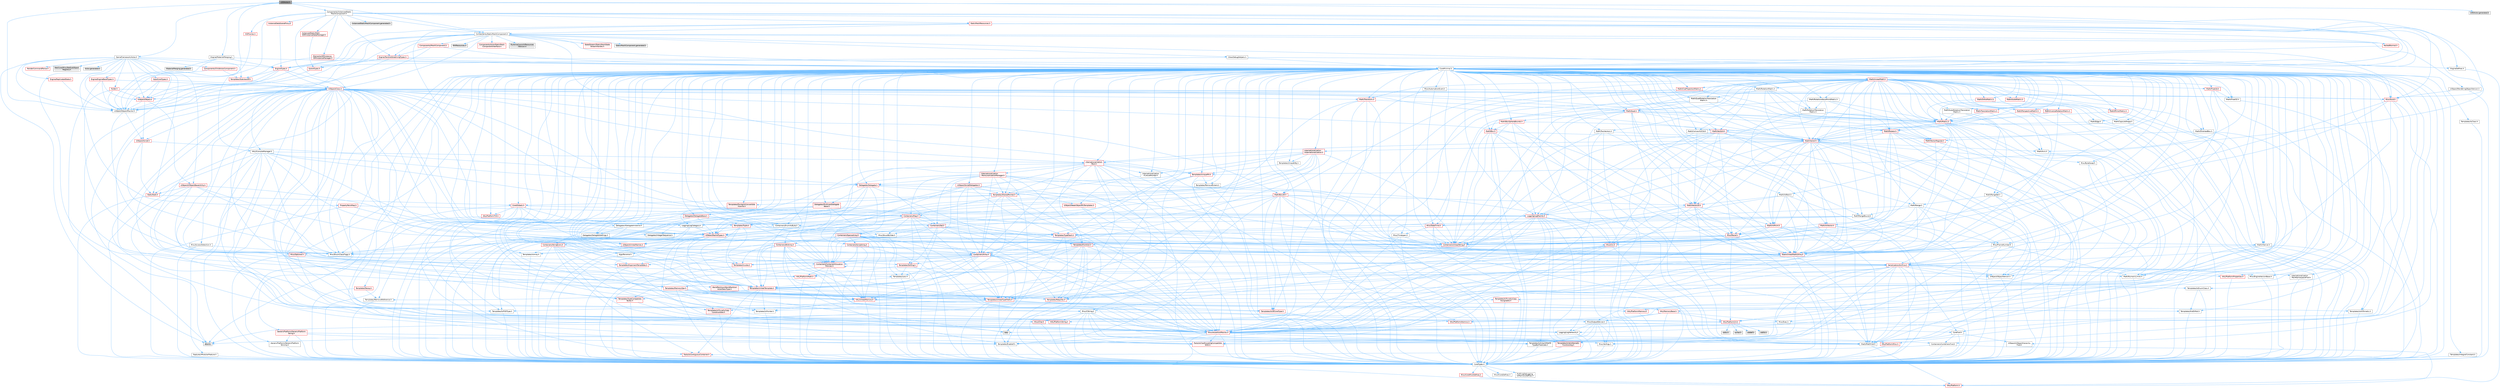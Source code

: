 digraph "LODActor.h"
{
 // INTERACTIVE_SVG=YES
 // LATEX_PDF_SIZE
  bgcolor="transparent";
  edge [fontname=Helvetica,fontsize=10,labelfontname=Helvetica,labelfontsize=10];
  node [fontname=Helvetica,fontsize=10,shape=box,height=0.2,width=0.4];
  Node1 [id="Node000001",label="LODActor.h",height=0.2,width=0.4,color="gray40", fillcolor="grey60", style="filled", fontcolor="black",tooltip=" "];
  Node1 -> Node2 [id="edge1_Node000001_Node000002",color="steelblue1",style="solid",tooltip=" "];
  Node2 [id="Node000002",label="CoreMinimal.h",height=0.2,width=0.4,color="grey40", fillcolor="white", style="filled",URL="$d7/d67/CoreMinimal_8h.html",tooltip=" "];
  Node2 -> Node3 [id="edge2_Node000002_Node000003",color="steelblue1",style="solid",tooltip=" "];
  Node3 [id="Node000003",label="CoreTypes.h",height=0.2,width=0.4,color="grey40", fillcolor="white", style="filled",URL="$dc/dec/CoreTypes_8h.html",tooltip=" "];
  Node3 -> Node4 [id="edge3_Node000003_Node000004",color="steelblue1",style="solid",tooltip=" "];
  Node4 [id="Node000004",label="HAL/Platform.h",height=0.2,width=0.4,color="red", fillcolor="#FFF0F0", style="filled",URL="$d9/dd0/Platform_8h.html",tooltip=" "];
  Node3 -> Node14 [id="edge4_Node000003_Node000014",color="steelblue1",style="solid",tooltip=" "];
  Node14 [id="Node000014",label="ProfilingDebugging\l/UMemoryDefines.h",height=0.2,width=0.4,color="grey40", fillcolor="white", style="filled",URL="$d2/da2/UMemoryDefines_8h.html",tooltip=" "];
  Node3 -> Node15 [id="edge5_Node000003_Node000015",color="steelblue1",style="solid",tooltip=" "];
  Node15 [id="Node000015",label="Misc/CoreMiscDefines.h",height=0.2,width=0.4,color="red", fillcolor="#FFF0F0", style="filled",URL="$da/d38/CoreMiscDefines_8h.html",tooltip=" "];
  Node15 -> Node4 [id="edge6_Node000015_Node000004",color="steelblue1",style="solid",tooltip=" "];
  Node3 -> Node16 [id="edge7_Node000003_Node000016",color="steelblue1",style="solid",tooltip=" "];
  Node16 [id="Node000016",label="Misc/CoreDefines.h",height=0.2,width=0.4,color="grey40", fillcolor="white", style="filled",URL="$d3/dd2/CoreDefines_8h.html",tooltip=" "];
  Node2 -> Node17 [id="edge8_Node000002_Node000017",color="steelblue1",style="solid",tooltip=" "];
  Node17 [id="Node000017",label="CoreFwd.h",height=0.2,width=0.4,color="grey40", fillcolor="white", style="filled",URL="$d1/d1e/CoreFwd_8h.html",tooltip=" "];
  Node17 -> Node3 [id="edge9_Node000017_Node000003",color="steelblue1",style="solid",tooltip=" "];
  Node17 -> Node18 [id="edge10_Node000017_Node000018",color="steelblue1",style="solid",tooltip=" "];
  Node18 [id="Node000018",label="Containers/ContainersFwd.h",height=0.2,width=0.4,color="grey40", fillcolor="white", style="filled",URL="$d4/d0a/ContainersFwd_8h.html",tooltip=" "];
  Node18 -> Node4 [id="edge11_Node000018_Node000004",color="steelblue1",style="solid",tooltip=" "];
  Node18 -> Node3 [id="edge12_Node000018_Node000003",color="steelblue1",style="solid",tooltip=" "];
  Node18 -> Node19 [id="edge13_Node000018_Node000019",color="steelblue1",style="solid",tooltip=" "];
  Node19 [id="Node000019",label="Traits/IsContiguousContainer.h",height=0.2,width=0.4,color="red", fillcolor="#FFF0F0", style="filled",URL="$d5/d3c/IsContiguousContainer_8h.html",tooltip=" "];
  Node19 -> Node3 [id="edge14_Node000019_Node000003",color="steelblue1",style="solid",tooltip=" "];
  Node17 -> Node22 [id="edge15_Node000017_Node000022",color="steelblue1",style="solid",tooltip=" "];
  Node22 [id="Node000022",label="Math/MathFwd.h",height=0.2,width=0.4,color="grey40", fillcolor="white", style="filled",URL="$d2/d10/MathFwd_8h.html",tooltip=" "];
  Node22 -> Node4 [id="edge16_Node000022_Node000004",color="steelblue1",style="solid",tooltip=" "];
  Node17 -> Node23 [id="edge17_Node000017_Node000023",color="steelblue1",style="solid",tooltip=" "];
  Node23 [id="Node000023",label="UObject/UObjectHierarchy\lFwd.h",height=0.2,width=0.4,color="grey40", fillcolor="white", style="filled",URL="$d3/d13/UObjectHierarchyFwd_8h.html",tooltip=" "];
  Node2 -> Node23 [id="edge18_Node000002_Node000023",color="steelblue1",style="solid",tooltip=" "];
  Node2 -> Node18 [id="edge19_Node000002_Node000018",color="steelblue1",style="solid",tooltip=" "];
  Node2 -> Node24 [id="edge20_Node000002_Node000024",color="steelblue1",style="solid",tooltip=" "];
  Node24 [id="Node000024",label="Misc/VarArgs.h",height=0.2,width=0.4,color="grey40", fillcolor="white", style="filled",URL="$d5/d6f/VarArgs_8h.html",tooltip=" "];
  Node24 -> Node3 [id="edge21_Node000024_Node000003",color="steelblue1",style="solid",tooltip=" "];
  Node2 -> Node25 [id="edge22_Node000002_Node000025",color="steelblue1",style="solid",tooltip=" "];
  Node25 [id="Node000025",label="Logging/LogVerbosity.h",height=0.2,width=0.4,color="grey40", fillcolor="white", style="filled",URL="$d2/d8f/LogVerbosity_8h.html",tooltip=" "];
  Node25 -> Node3 [id="edge23_Node000025_Node000003",color="steelblue1",style="solid",tooltip=" "];
  Node2 -> Node26 [id="edge24_Node000002_Node000026",color="steelblue1",style="solid",tooltip=" "];
  Node26 [id="Node000026",label="Misc/OutputDevice.h",height=0.2,width=0.4,color="grey40", fillcolor="white", style="filled",URL="$d7/d32/OutputDevice_8h.html",tooltip=" "];
  Node26 -> Node17 [id="edge25_Node000026_Node000017",color="steelblue1",style="solid",tooltip=" "];
  Node26 -> Node3 [id="edge26_Node000026_Node000003",color="steelblue1",style="solid",tooltip=" "];
  Node26 -> Node25 [id="edge27_Node000026_Node000025",color="steelblue1",style="solid",tooltip=" "];
  Node26 -> Node24 [id="edge28_Node000026_Node000024",color="steelblue1",style="solid",tooltip=" "];
  Node26 -> Node27 [id="edge29_Node000026_Node000027",color="steelblue1",style="solid",tooltip=" "];
  Node27 [id="Node000027",label="Templates/IsArrayOrRefOf\lTypeByPredicate.h",height=0.2,width=0.4,color="grey40", fillcolor="white", style="filled",URL="$d6/da1/IsArrayOrRefOfTypeByPredicate_8h.html",tooltip=" "];
  Node27 -> Node3 [id="edge30_Node000027_Node000003",color="steelblue1",style="solid",tooltip=" "];
  Node26 -> Node28 [id="edge31_Node000026_Node000028",color="steelblue1",style="solid",tooltip=" "];
  Node28 [id="Node000028",label="Templates/IsValidVariadic\lFunctionArg.h",height=0.2,width=0.4,color="red", fillcolor="#FFF0F0", style="filled",URL="$d0/dc8/IsValidVariadicFunctionArg_8h.html",tooltip=" "];
  Node28 -> Node3 [id="edge32_Node000028_Node000003",color="steelblue1",style="solid",tooltip=" "];
  Node26 -> Node30 [id="edge33_Node000026_Node000030",color="steelblue1",style="solid",tooltip=" "];
  Node30 [id="Node000030",label="Traits/IsCharEncodingCompatible\lWith.h",height=0.2,width=0.4,color="red", fillcolor="#FFF0F0", style="filled",URL="$df/dd1/IsCharEncodingCompatibleWith_8h.html",tooltip=" "];
  Node2 -> Node32 [id="edge34_Node000002_Node000032",color="steelblue1",style="solid",tooltip=" "];
  Node32 [id="Node000032",label="HAL/PlatformCrt.h",height=0.2,width=0.4,color="red", fillcolor="#FFF0F0", style="filled",URL="$d8/d75/PlatformCrt_8h.html",tooltip=" "];
  Node32 -> Node33 [id="edge35_Node000032_Node000033",color="steelblue1",style="solid",tooltip=" "];
  Node33 [id="Node000033",label="new",height=0.2,width=0.4,color="grey60", fillcolor="#E0E0E0", style="filled",tooltip=" "];
  Node32 -> Node34 [id="edge36_Node000032_Node000034",color="steelblue1",style="solid",tooltip=" "];
  Node34 [id="Node000034",label="wchar.h",height=0.2,width=0.4,color="grey60", fillcolor="#E0E0E0", style="filled",tooltip=" "];
  Node32 -> Node35 [id="edge37_Node000032_Node000035",color="steelblue1",style="solid",tooltip=" "];
  Node35 [id="Node000035",label="stddef.h",height=0.2,width=0.4,color="grey60", fillcolor="#E0E0E0", style="filled",tooltip=" "];
  Node32 -> Node36 [id="edge38_Node000032_Node000036",color="steelblue1",style="solid",tooltip=" "];
  Node36 [id="Node000036",label="stdlib.h",height=0.2,width=0.4,color="grey60", fillcolor="#E0E0E0", style="filled",tooltip=" "];
  Node32 -> Node37 [id="edge39_Node000032_Node000037",color="steelblue1",style="solid",tooltip=" "];
  Node37 [id="Node000037",label="stdio.h",height=0.2,width=0.4,color="grey60", fillcolor="#E0E0E0", style="filled",tooltip=" "];
  Node2 -> Node42 [id="edge40_Node000002_Node000042",color="steelblue1",style="solid",tooltip=" "];
  Node42 [id="Node000042",label="HAL/PlatformMisc.h",height=0.2,width=0.4,color="red", fillcolor="#FFF0F0", style="filled",URL="$d0/df5/PlatformMisc_8h.html",tooltip=" "];
  Node42 -> Node3 [id="edge41_Node000042_Node000003",color="steelblue1",style="solid",tooltip=" "];
  Node2 -> Node61 [id="edge42_Node000002_Node000061",color="steelblue1",style="solid",tooltip=" "];
  Node61 [id="Node000061",label="Misc/AssertionMacros.h",height=0.2,width=0.4,color="red", fillcolor="#FFF0F0", style="filled",URL="$d0/dfa/AssertionMacros_8h.html",tooltip=" "];
  Node61 -> Node3 [id="edge43_Node000061_Node000003",color="steelblue1",style="solid",tooltip=" "];
  Node61 -> Node4 [id="edge44_Node000061_Node000004",color="steelblue1",style="solid",tooltip=" "];
  Node61 -> Node42 [id="edge45_Node000061_Node000042",color="steelblue1",style="solid",tooltip=" "];
  Node61 -> Node62 [id="edge46_Node000061_Node000062",color="steelblue1",style="solid",tooltip=" "];
  Node62 [id="Node000062",label="Templates/EnableIf.h",height=0.2,width=0.4,color="grey40", fillcolor="white", style="filled",URL="$d7/d60/EnableIf_8h.html",tooltip=" "];
  Node62 -> Node3 [id="edge47_Node000062_Node000003",color="steelblue1",style="solid",tooltip=" "];
  Node61 -> Node27 [id="edge48_Node000061_Node000027",color="steelblue1",style="solid",tooltip=" "];
  Node61 -> Node28 [id="edge49_Node000061_Node000028",color="steelblue1",style="solid",tooltip=" "];
  Node61 -> Node30 [id="edge50_Node000061_Node000030",color="steelblue1",style="solid",tooltip=" "];
  Node61 -> Node24 [id="edge51_Node000061_Node000024",color="steelblue1",style="solid",tooltip=" "];
  Node61 -> Node69 [id="edge52_Node000061_Node000069",color="steelblue1",style="solid",tooltip=" "];
  Node69 [id="Node000069",label="atomic",height=0.2,width=0.4,color="grey60", fillcolor="#E0E0E0", style="filled",tooltip=" "];
  Node2 -> Node70 [id="edge53_Node000002_Node000070",color="steelblue1",style="solid",tooltip=" "];
  Node70 [id="Node000070",label="Templates/IsPointer.h",height=0.2,width=0.4,color="grey40", fillcolor="white", style="filled",URL="$d7/d05/IsPointer_8h.html",tooltip=" "];
  Node70 -> Node3 [id="edge54_Node000070_Node000003",color="steelblue1",style="solid",tooltip=" "];
  Node2 -> Node71 [id="edge55_Node000002_Node000071",color="steelblue1",style="solid",tooltip=" "];
  Node71 [id="Node000071",label="HAL/PlatformMemory.h",height=0.2,width=0.4,color="red", fillcolor="#FFF0F0", style="filled",URL="$de/d68/PlatformMemory_8h.html",tooltip=" "];
  Node71 -> Node3 [id="edge56_Node000071_Node000003",color="steelblue1",style="solid",tooltip=" "];
  Node2 -> Node54 [id="edge57_Node000002_Node000054",color="steelblue1",style="solid",tooltip=" "];
  Node54 [id="Node000054",label="HAL/PlatformAtomics.h",height=0.2,width=0.4,color="red", fillcolor="#FFF0F0", style="filled",URL="$d3/d36/PlatformAtomics_8h.html",tooltip=" "];
  Node54 -> Node3 [id="edge58_Node000054_Node000003",color="steelblue1",style="solid",tooltip=" "];
  Node2 -> Node76 [id="edge59_Node000002_Node000076",color="steelblue1",style="solid",tooltip=" "];
  Node76 [id="Node000076",label="Misc/Exec.h",height=0.2,width=0.4,color="grey40", fillcolor="white", style="filled",URL="$de/ddb/Exec_8h.html",tooltip=" "];
  Node76 -> Node3 [id="edge60_Node000076_Node000003",color="steelblue1",style="solid",tooltip=" "];
  Node76 -> Node61 [id="edge61_Node000076_Node000061",color="steelblue1",style="solid",tooltip=" "];
  Node2 -> Node77 [id="edge62_Node000002_Node000077",color="steelblue1",style="solid",tooltip=" "];
  Node77 [id="Node000077",label="HAL/MemoryBase.h",height=0.2,width=0.4,color="red", fillcolor="#FFF0F0", style="filled",URL="$d6/d9f/MemoryBase_8h.html",tooltip=" "];
  Node77 -> Node3 [id="edge63_Node000077_Node000003",color="steelblue1",style="solid",tooltip=" "];
  Node77 -> Node54 [id="edge64_Node000077_Node000054",color="steelblue1",style="solid",tooltip=" "];
  Node77 -> Node32 [id="edge65_Node000077_Node000032",color="steelblue1",style="solid",tooltip=" "];
  Node77 -> Node76 [id="edge66_Node000077_Node000076",color="steelblue1",style="solid",tooltip=" "];
  Node77 -> Node26 [id="edge67_Node000077_Node000026",color="steelblue1",style="solid",tooltip=" "];
  Node2 -> Node87 [id="edge68_Node000002_Node000087",color="steelblue1",style="solid",tooltip=" "];
  Node87 [id="Node000087",label="HAL/UnrealMemory.h",height=0.2,width=0.4,color="red", fillcolor="#FFF0F0", style="filled",URL="$d9/d96/UnrealMemory_8h.html",tooltip=" "];
  Node87 -> Node3 [id="edge69_Node000087_Node000003",color="steelblue1",style="solid",tooltip=" "];
  Node87 -> Node77 [id="edge70_Node000087_Node000077",color="steelblue1",style="solid",tooltip=" "];
  Node87 -> Node71 [id="edge71_Node000087_Node000071",color="steelblue1",style="solid",tooltip=" "];
  Node87 -> Node70 [id="edge72_Node000087_Node000070",color="steelblue1",style="solid",tooltip=" "];
  Node2 -> Node89 [id="edge73_Node000002_Node000089",color="steelblue1",style="solid",tooltip=" "];
  Node89 [id="Node000089",label="Templates/IsArithmetic.h",height=0.2,width=0.4,color="grey40", fillcolor="white", style="filled",URL="$d2/d5d/IsArithmetic_8h.html",tooltip=" "];
  Node89 -> Node3 [id="edge74_Node000089_Node000003",color="steelblue1",style="solid",tooltip=" "];
  Node2 -> Node83 [id="edge75_Node000002_Node000083",color="steelblue1",style="solid",tooltip=" "];
  Node83 [id="Node000083",label="Templates/AndOrNot.h",height=0.2,width=0.4,color="grey40", fillcolor="white", style="filled",URL="$db/d0a/AndOrNot_8h.html",tooltip=" "];
  Node83 -> Node3 [id="edge76_Node000083_Node000003",color="steelblue1",style="solid",tooltip=" "];
  Node2 -> Node90 [id="edge77_Node000002_Node000090",color="steelblue1",style="solid",tooltip=" "];
  Node90 [id="Node000090",label="Templates/IsPODType.h",height=0.2,width=0.4,color="grey40", fillcolor="white", style="filled",URL="$d7/db1/IsPODType_8h.html",tooltip=" "];
  Node90 -> Node3 [id="edge78_Node000090_Node000003",color="steelblue1",style="solid",tooltip=" "];
  Node2 -> Node91 [id="edge79_Node000002_Node000091",color="steelblue1",style="solid",tooltip=" "];
  Node91 [id="Node000091",label="Templates/IsUECoreType.h",height=0.2,width=0.4,color="red", fillcolor="#FFF0F0", style="filled",URL="$d1/db8/IsUECoreType_8h.html",tooltip=" "];
  Node91 -> Node3 [id="edge80_Node000091_Node000003",color="steelblue1",style="solid",tooltip=" "];
  Node2 -> Node84 [id="edge81_Node000002_Node000084",color="steelblue1",style="solid",tooltip=" "];
  Node84 [id="Node000084",label="Templates/IsTriviallyCopy\lConstructible.h",height=0.2,width=0.4,color="red", fillcolor="#FFF0F0", style="filled",URL="$d3/d78/IsTriviallyCopyConstructible_8h.html",tooltip=" "];
  Node84 -> Node3 [id="edge82_Node000084_Node000003",color="steelblue1",style="solid",tooltip=" "];
  Node2 -> Node92 [id="edge83_Node000002_Node000092",color="steelblue1",style="solid",tooltip=" "];
  Node92 [id="Node000092",label="Templates/UnrealTypeTraits.h",height=0.2,width=0.4,color="red", fillcolor="#FFF0F0", style="filled",URL="$d2/d2d/UnrealTypeTraits_8h.html",tooltip=" "];
  Node92 -> Node3 [id="edge84_Node000092_Node000003",color="steelblue1",style="solid",tooltip=" "];
  Node92 -> Node70 [id="edge85_Node000092_Node000070",color="steelblue1",style="solid",tooltip=" "];
  Node92 -> Node61 [id="edge86_Node000092_Node000061",color="steelblue1",style="solid",tooltip=" "];
  Node92 -> Node83 [id="edge87_Node000092_Node000083",color="steelblue1",style="solid",tooltip=" "];
  Node92 -> Node62 [id="edge88_Node000092_Node000062",color="steelblue1",style="solid",tooltip=" "];
  Node92 -> Node89 [id="edge89_Node000092_Node000089",color="steelblue1",style="solid",tooltip=" "];
  Node92 -> Node90 [id="edge90_Node000092_Node000090",color="steelblue1",style="solid",tooltip=" "];
  Node92 -> Node91 [id="edge91_Node000092_Node000091",color="steelblue1",style="solid",tooltip=" "];
  Node92 -> Node84 [id="edge92_Node000092_Node000084",color="steelblue1",style="solid",tooltip=" "];
  Node2 -> Node62 [id="edge93_Node000002_Node000062",color="steelblue1",style="solid",tooltip=" "];
  Node2 -> Node94 [id="edge94_Node000002_Node000094",color="steelblue1",style="solid",tooltip=" "];
  Node94 [id="Node000094",label="Templates/RemoveReference.h",height=0.2,width=0.4,color="grey40", fillcolor="white", style="filled",URL="$da/dbe/RemoveReference_8h.html",tooltip=" "];
  Node94 -> Node3 [id="edge95_Node000094_Node000003",color="steelblue1",style="solid",tooltip=" "];
  Node2 -> Node95 [id="edge96_Node000002_Node000095",color="steelblue1",style="solid",tooltip=" "];
  Node95 [id="Node000095",label="Templates/IntegralConstant.h",height=0.2,width=0.4,color="grey40", fillcolor="white", style="filled",URL="$db/d1b/IntegralConstant_8h.html",tooltip=" "];
  Node95 -> Node3 [id="edge97_Node000095_Node000003",color="steelblue1",style="solid",tooltip=" "];
  Node2 -> Node96 [id="edge98_Node000002_Node000096",color="steelblue1",style="solid",tooltip=" "];
  Node96 [id="Node000096",label="Templates/IsClass.h",height=0.2,width=0.4,color="grey40", fillcolor="white", style="filled",URL="$db/dcb/IsClass_8h.html",tooltip=" "];
  Node96 -> Node3 [id="edge99_Node000096_Node000003",color="steelblue1",style="solid",tooltip=" "];
  Node2 -> Node97 [id="edge100_Node000002_Node000097",color="steelblue1",style="solid",tooltip=" "];
  Node97 [id="Node000097",label="Templates/TypeCompatible\lBytes.h",height=0.2,width=0.4,color="red", fillcolor="#FFF0F0", style="filled",URL="$df/d0a/TypeCompatibleBytes_8h.html",tooltip=" "];
  Node97 -> Node3 [id="edge101_Node000097_Node000003",color="steelblue1",style="solid",tooltip=" "];
  Node97 -> Node33 [id="edge102_Node000097_Node000033",color="steelblue1",style="solid",tooltip=" "];
  Node2 -> Node19 [id="edge103_Node000002_Node000019",color="steelblue1",style="solid",tooltip=" "];
  Node2 -> Node98 [id="edge104_Node000002_Node000098",color="steelblue1",style="solid",tooltip=" "];
  Node98 [id="Node000098",label="Templates/UnrealTemplate.h",height=0.2,width=0.4,color="red", fillcolor="#FFF0F0", style="filled",URL="$d4/d24/UnrealTemplate_8h.html",tooltip=" "];
  Node98 -> Node3 [id="edge105_Node000098_Node000003",color="steelblue1",style="solid",tooltip=" "];
  Node98 -> Node70 [id="edge106_Node000098_Node000070",color="steelblue1",style="solid",tooltip=" "];
  Node98 -> Node87 [id="edge107_Node000098_Node000087",color="steelblue1",style="solid",tooltip=" "];
  Node98 -> Node92 [id="edge108_Node000098_Node000092",color="steelblue1",style="solid",tooltip=" "];
  Node98 -> Node94 [id="edge109_Node000098_Node000094",color="steelblue1",style="solid",tooltip=" "];
  Node98 -> Node64 [id="edge110_Node000098_Node000064",color="steelblue1",style="solid",tooltip=" "];
  Node64 [id="Node000064",label="Templates/Requires.h",height=0.2,width=0.4,color="red", fillcolor="#FFF0F0", style="filled",URL="$dc/d96/Requires_8h.html",tooltip=" "];
  Node64 -> Node62 [id="edge111_Node000064_Node000062",color="steelblue1",style="solid",tooltip=" "];
  Node98 -> Node97 [id="edge112_Node000098_Node000097",color="steelblue1",style="solid",tooltip=" "];
  Node98 -> Node19 [id="edge113_Node000098_Node000019",color="steelblue1",style="solid",tooltip=" "];
  Node2 -> Node47 [id="edge114_Node000002_Node000047",color="steelblue1",style="solid",tooltip=" "];
  Node47 [id="Node000047",label="Math/NumericLimits.h",height=0.2,width=0.4,color="grey40", fillcolor="white", style="filled",URL="$df/d1b/NumericLimits_8h.html",tooltip=" "];
  Node47 -> Node3 [id="edge115_Node000047_Node000003",color="steelblue1",style="solid",tooltip=" "];
  Node2 -> Node102 [id="edge116_Node000002_Node000102",color="steelblue1",style="solid",tooltip=" "];
  Node102 [id="Node000102",label="HAL/PlatformMath.h",height=0.2,width=0.4,color="red", fillcolor="#FFF0F0", style="filled",URL="$dc/d53/PlatformMath_8h.html",tooltip=" "];
  Node102 -> Node3 [id="edge117_Node000102_Node000003",color="steelblue1",style="solid",tooltip=" "];
  Node2 -> Node85 [id="edge118_Node000002_Node000085",color="steelblue1",style="solid",tooltip=" "];
  Node85 [id="Node000085",label="Templates/IsTriviallyCopy\lAssignable.h",height=0.2,width=0.4,color="red", fillcolor="#FFF0F0", style="filled",URL="$d2/df2/IsTriviallyCopyAssignable_8h.html",tooltip=" "];
  Node85 -> Node3 [id="edge119_Node000085_Node000003",color="steelblue1",style="solid",tooltip=" "];
  Node2 -> Node110 [id="edge120_Node000002_Node000110",color="steelblue1",style="solid",tooltip=" "];
  Node110 [id="Node000110",label="Templates/MemoryOps.h",height=0.2,width=0.4,color="red", fillcolor="#FFF0F0", style="filled",URL="$db/dea/MemoryOps_8h.html",tooltip=" "];
  Node110 -> Node3 [id="edge121_Node000110_Node000003",color="steelblue1",style="solid",tooltip=" "];
  Node110 -> Node87 [id="edge122_Node000110_Node000087",color="steelblue1",style="solid",tooltip=" "];
  Node110 -> Node85 [id="edge123_Node000110_Node000085",color="steelblue1",style="solid",tooltip=" "];
  Node110 -> Node84 [id="edge124_Node000110_Node000084",color="steelblue1",style="solid",tooltip=" "];
  Node110 -> Node64 [id="edge125_Node000110_Node000064",color="steelblue1",style="solid",tooltip=" "];
  Node110 -> Node92 [id="edge126_Node000110_Node000092",color="steelblue1",style="solid",tooltip=" "];
  Node110 -> Node33 [id="edge127_Node000110_Node000033",color="steelblue1",style="solid",tooltip=" "];
  Node2 -> Node111 [id="edge128_Node000002_Node000111",color="steelblue1",style="solid",tooltip=" "];
  Node111 [id="Node000111",label="Containers/ContainerAllocation\lPolicies.h",height=0.2,width=0.4,color="red", fillcolor="#FFF0F0", style="filled",URL="$d7/dff/ContainerAllocationPolicies_8h.html",tooltip=" "];
  Node111 -> Node3 [id="edge129_Node000111_Node000003",color="steelblue1",style="solid",tooltip=" "];
  Node111 -> Node111 [id="edge130_Node000111_Node000111",color="steelblue1",style="solid",tooltip=" "];
  Node111 -> Node102 [id="edge131_Node000111_Node000102",color="steelblue1",style="solid",tooltip=" "];
  Node111 -> Node87 [id="edge132_Node000111_Node000087",color="steelblue1",style="solid",tooltip=" "];
  Node111 -> Node47 [id="edge133_Node000111_Node000047",color="steelblue1",style="solid",tooltip=" "];
  Node111 -> Node61 [id="edge134_Node000111_Node000061",color="steelblue1",style="solid",tooltip=" "];
  Node111 -> Node110 [id="edge135_Node000111_Node000110",color="steelblue1",style="solid",tooltip=" "];
  Node111 -> Node97 [id="edge136_Node000111_Node000097",color="steelblue1",style="solid",tooltip=" "];
  Node2 -> Node114 [id="edge137_Node000002_Node000114",color="steelblue1",style="solid",tooltip=" "];
  Node114 [id="Node000114",label="Templates/IsEnumClass.h",height=0.2,width=0.4,color="grey40", fillcolor="white", style="filled",URL="$d7/d15/IsEnumClass_8h.html",tooltip=" "];
  Node114 -> Node3 [id="edge138_Node000114_Node000003",color="steelblue1",style="solid",tooltip=" "];
  Node114 -> Node83 [id="edge139_Node000114_Node000083",color="steelblue1",style="solid",tooltip=" "];
  Node2 -> Node115 [id="edge140_Node000002_Node000115",color="steelblue1",style="solid",tooltip=" "];
  Node115 [id="Node000115",label="HAL/PlatformProperties.h",height=0.2,width=0.4,color="red", fillcolor="#FFF0F0", style="filled",URL="$d9/db0/PlatformProperties_8h.html",tooltip=" "];
  Node115 -> Node3 [id="edge141_Node000115_Node000003",color="steelblue1",style="solid",tooltip=" "];
  Node2 -> Node118 [id="edge142_Node000002_Node000118",color="steelblue1",style="solid",tooltip=" "];
  Node118 [id="Node000118",label="Misc/EngineVersionBase.h",height=0.2,width=0.4,color="grey40", fillcolor="white", style="filled",URL="$d5/d2b/EngineVersionBase_8h.html",tooltip=" "];
  Node118 -> Node3 [id="edge143_Node000118_Node000003",color="steelblue1",style="solid",tooltip=" "];
  Node2 -> Node119 [id="edge144_Node000002_Node000119",color="steelblue1",style="solid",tooltip=" "];
  Node119 [id="Node000119",label="Internationalization\l/TextNamespaceFwd.h",height=0.2,width=0.4,color="grey40", fillcolor="white", style="filled",URL="$d8/d97/TextNamespaceFwd_8h.html",tooltip=" "];
  Node119 -> Node3 [id="edge145_Node000119_Node000003",color="steelblue1",style="solid",tooltip=" "];
  Node2 -> Node120 [id="edge146_Node000002_Node000120",color="steelblue1",style="solid",tooltip=" "];
  Node120 [id="Node000120",label="Serialization/Archive.h",height=0.2,width=0.4,color="red", fillcolor="#FFF0F0", style="filled",URL="$d7/d3b/Archive_8h.html",tooltip=" "];
  Node120 -> Node17 [id="edge147_Node000120_Node000017",color="steelblue1",style="solid",tooltip=" "];
  Node120 -> Node3 [id="edge148_Node000120_Node000003",color="steelblue1",style="solid",tooltip=" "];
  Node120 -> Node115 [id="edge149_Node000120_Node000115",color="steelblue1",style="solid",tooltip=" "];
  Node120 -> Node119 [id="edge150_Node000120_Node000119",color="steelblue1",style="solid",tooltip=" "];
  Node120 -> Node22 [id="edge151_Node000120_Node000022",color="steelblue1",style="solid",tooltip=" "];
  Node120 -> Node61 [id="edge152_Node000120_Node000061",color="steelblue1",style="solid",tooltip=" "];
  Node120 -> Node118 [id="edge153_Node000120_Node000118",color="steelblue1",style="solid",tooltip=" "];
  Node120 -> Node24 [id="edge154_Node000120_Node000024",color="steelblue1",style="solid",tooltip=" "];
  Node120 -> Node62 [id="edge155_Node000120_Node000062",color="steelblue1",style="solid",tooltip=" "];
  Node120 -> Node27 [id="edge156_Node000120_Node000027",color="steelblue1",style="solid",tooltip=" "];
  Node120 -> Node114 [id="edge157_Node000120_Node000114",color="steelblue1",style="solid",tooltip=" "];
  Node120 -> Node28 [id="edge158_Node000120_Node000028",color="steelblue1",style="solid",tooltip=" "];
  Node120 -> Node98 [id="edge159_Node000120_Node000098",color="steelblue1",style="solid",tooltip=" "];
  Node120 -> Node30 [id="edge160_Node000120_Node000030",color="steelblue1",style="solid",tooltip=" "];
  Node120 -> Node123 [id="edge161_Node000120_Node000123",color="steelblue1",style="solid",tooltip=" "];
  Node123 [id="Node000123",label="UObject/ObjectVersion.h",height=0.2,width=0.4,color="grey40", fillcolor="white", style="filled",URL="$da/d63/ObjectVersion_8h.html",tooltip=" "];
  Node123 -> Node3 [id="edge162_Node000123_Node000003",color="steelblue1",style="solid",tooltip=" "];
  Node2 -> Node124 [id="edge163_Node000002_Node000124",color="steelblue1",style="solid",tooltip=" "];
  Node124 [id="Node000124",label="Templates/Less.h",height=0.2,width=0.4,color="grey40", fillcolor="white", style="filled",URL="$de/dc8/Less_8h.html",tooltip=" "];
  Node124 -> Node3 [id="edge164_Node000124_Node000003",color="steelblue1",style="solid",tooltip=" "];
  Node124 -> Node98 [id="edge165_Node000124_Node000098",color="steelblue1",style="solid",tooltip=" "];
  Node2 -> Node125 [id="edge166_Node000002_Node000125",color="steelblue1",style="solid",tooltip=" "];
  Node125 [id="Node000125",label="Templates/Sorting.h",height=0.2,width=0.4,color="red", fillcolor="#FFF0F0", style="filled",URL="$d3/d9e/Sorting_8h.html",tooltip=" "];
  Node125 -> Node3 [id="edge167_Node000125_Node000003",color="steelblue1",style="solid",tooltip=" "];
  Node125 -> Node102 [id="edge168_Node000125_Node000102",color="steelblue1",style="solid",tooltip=" "];
  Node125 -> Node124 [id="edge169_Node000125_Node000124",color="steelblue1",style="solid",tooltip=" "];
  Node2 -> Node136 [id="edge170_Node000002_Node000136",color="steelblue1",style="solid",tooltip=" "];
  Node136 [id="Node000136",label="Misc/Char.h",height=0.2,width=0.4,color="red", fillcolor="#FFF0F0", style="filled",URL="$d0/d58/Char_8h.html",tooltip=" "];
  Node136 -> Node3 [id="edge171_Node000136_Node000003",color="steelblue1",style="solid",tooltip=" "];
  Node2 -> Node139 [id="edge172_Node000002_Node000139",color="steelblue1",style="solid",tooltip=" "];
  Node139 [id="Node000139",label="GenericPlatform/GenericPlatform\lStricmp.h",height=0.2,width=0.4,color="grey40", fillcolor="white", style="filled",URL="$d2/d86/GenericPlatformStricmp_8h.html",tooltip=" "];
  Node139 -> Node3 [id="edge173_Node000139_Node000003",color="steelblue1",style="solid",tooltip=" "];
  Node2 -> Node140 [id="edge174_Node000002_Node000140",color="steelblue1",style="solid",tooltip=" "];
  Node140 [id="Node000140",label="GenericPlatform/GenericPlatform\lString.h",height=0.2,width=0.4,color="red", fillcolor="#FFF0F0", style="filled",URL="$dd/d20/GenericPlatformString_8h.html",tooltip=" "];
  Node140 -> Node3 [id="edge175_Node000140_Node000003",color="steelblue1",style="solid",tooltip=" "];
  Node140 -> Node139 [id="edge176_Node000140_Node000139",color="steelblue1",style="solid",tooltip=" "];
  Node140 -> Node62 [id="edge177_Node000140_Node000062",color="steelblue1",style="solid",tooltip=" "];
  Node140 -> Node30 [id="edge178_Node000140_Node000030",color="steelblue1",style="solid",tooltip=" "];
  Node2 -> Node73 [id="edge179_Node000002_Node000073",color="steelblue1",style="solid",tooltip=" "];
  Node73 [id="Node000073",label="HAL/PlatformString.h",height=0.2,width=0.4,color="red", fillcolor="#FFF0F0", style="filled",URL="$db/db5/PlatformString_8h.html",tooltip=" "];
  Node73 -> Node3 [id="edge180_Node000073_Node000003",color="steelblue1",style="solid",tooltip=" "];
  Node2 -> Node143 [id="edge181_Node000002_Node000143",color="steelblue1",style="solid",tooltip=" "];
  Node143 [id="Node000143",label="Misc/CString.h",height=0.2,width=0.4,color="grey40", fillcolor="white", style="filled",URL="$d2/d49/CString_8h.html",tooltip=" "];
  Node143 -> Node3 [id="edge182_Node000143_Node000003",color="steelblue1",style="solid",tooltip=" "];
  Node143 -> Node32 [id="edge183_Node000143_Node000032",color="steelblue1",style="solid",tooltip=" "];
  Node143 -> Node73 [id="edge184_Node000143_Node000073",color="steelblue1",style="solid",tooltip=" "];
  Node143 -> Node61 [id="edge185_Node000143_Node000061",color="steelblue1",style="solid",tooltip=" "];
  Node143 -> Node136 [id="edge186_Node000143_Node000136",color="steelblue1",style="solid",tooltip=" "];
  Node143 -> Node24 [id="edge187_Node000143_Node000024",color="steelblue1",style="solid",tooltip=" "];
  Node143 -> Node27 [id="edge188_Node000143_Node000027",color="steelblue1",style="solid",tooltip=" "];
  Node143 -> Node28 [id="edge189_Node000143_Node000028",color="steelblue1",style="solid",tooltip=" "];
  Node143 -> Node30 [id="edge190_Node000143_Node000030",color="steelblue1",style="solid",tooltip=" "];
  Node2 -> Node144 [id="edge191_Node000002_Node000144",color="steelblue1",style="solid",tooltip=" "];
  Node144 [id="Node000144",label="Misc/Crc.h",height=0.2,width=0.4,color="red", fillcolor="#FFF0F0", style="filled",URL="$d4/dd2/Crc_8h.html",tooltip=" "];
  Node144 -> Node3 [id="edge192_Node000144_Node000003",color="steelblue1",style="solid",tooltip=" "];
  Node144 -> Node73 [id="edge193_Node000144_Node000073",color="steelblue1",style="solid",tooltip=" "];
  Node144 -> Node61 [id="edge194_Node000144_Node000061",color="steelblue1",style="solid",tooltip=" "];
  Node144 -> Node143 [id="edge195_Node000144_Node000143",color="steelblue1",style="solid",tooltip=" "];
  Node144 -> Node136 [id="edge196_Node000144_Node000136",color="steelblue1",style="solid",tooltip=" "];
  Node144 -> Node92 [id="edge197_Node000144_Node000092",color="steelblue1",style="solid",tooltip=" "];
  Node2 -> Node135 [id="edge198_Node000002_Node000135",color="steelblue1",style="solid",tooltip=" "];
  Node135 [id="Node000135",label="Math/UnrealMathUtility.h",height=0.2,width=0.4,color="red", fillcolor="#FFF0F0", style="filled",URL="$db/db8/UnrealMathUtility_8h.html",tooltip=" "];
  Node135 -> Node3 [id="edge199_Node000135_Node000003",color="steelblue1",style="solid",tooltip=" "];
  Node135 -> Node61 [id="edge200_Node000135_Node000061",color="steelblue1",style="solid",tooltip=" "];
  Node135 -> Node102 [id="edge201_Node000135_Node000102",color="steelblue1",style="solid",tooltip=" "];
  Node135 -> Node22 [id="edge202_Node000135_Node000022",color="steelblue1",style="solid",tooltip=" "];
  Node135 -> Node64 [id="edge203_Node000135_Node000064",color="steelblue1",style="solid",tooltip=" "];
  Node2 -> Node145 [id="edge204_Node000002_Node000145",color="steelblue1",style="solid",tooltip=" "];
  Node145 [id="Node000145",label="Containers/UnrealString.h",height=0.2,width=0.4,color="red", fillcolor="#FFF0F0", style="filled",URL="$d5/dba/UnrealString_8h.html",tooltip=" "];
  Node2 -> Node149 [id="edge205_Node000002_Node000149",color="steelblue1",style="solid",tooltip=" "];
  Node149 [id="Node000149",label="Containers/Array.h",height=0.2,width=0.4,color="red", fillcolor="#FFF0F0", style="filled",URL="$df/dd0/Array_8h.html",tooltip=" "];
  Node149 -> Node3 [id="edge206_Node000149_Node000003",color="steelblue1",style="solid",tooltip=" "];
  Node149 -> Node61 [id="edge207_Node000149_Node000061",color="steelblue1",style="solid",tooltip=" "];
  Node149 -> Node87 [id="edge208_Node000149_Node000087",color="steelblue1",style="solid",tooltip=" "];
  Node149 -> Node92 [id="edge209_Node000149_Node000092",color="steelblue1",style="solid",tooltip=" "];
  Node149 -> Node98 [id="edge210_Node000149_Node000098",color="steelblue1",style="solid",tooltip=" "];
  Node149 -> Node111 [id="edge211_Node000149_Node000111",color="steelblue1",style="solid",tooltip=" "];
  Node149 -> Node120 [id="edge212_Node000149_Node000120",color="steelblue1",style="solid",tooltip=" "];
  Node149 -> Node128 [id="edge213_Node000149_Node000128",color="steelblue1",style="solid",tooltip=" "];
  Node128 [id="Node000128",label="Templates/Invoke.h",height=0.2,width=0.4,color="red", fillcolor="#FFF0F0", style="filled",URL="$d7/deb/Invoke_8h.html",tooltip=" "];
  Node128 -> Node3 [id="edge214_Node000128_Node000003",color="steelblue1",style="solid",tooltip=" "];
  Node128 -> Node98 [id="edge215_Node000128_Node000098",color="steelblue1",style="solid",tooltip=" "];
  Node149 -> Node124 [id="edge216_Node000149_Node000124",color="steelblue1",style="solid",tooltip=" "];
  Node149 -> Node64 [id="edge217_Node000149_Node000064",color="steelblue1",style="solid",tooltip=" "];
  Node149 -> Node125 [id="edge218_Node000149_Node000125",color="steelblue1",style="solid",tooltip=" "];
  Node149 -> Node172 [id="edge219_Node000149_Node000172",color="steelblue1",style="solid",tooltip=" "];
  Node172 [id="Node000172",label="Templates/AlignmentTemplates.h",height=0.2,width=0.4,color="red", fillcolor="#FFF0F0", style="filled",URL="$dd/d32/AlignmentTemplates_8h.html",tooltip=" "];
  Node172 -> Node3 [id="edge220_Node000172_Node000003",color="steelblue1",style="solid",tooltip=" "];
  Node172 -> Node70 [id="edge221_Node000172_Node000070",color="steelblue1",style="solid",tooltip=" "];
  Node2 -> Node173 [id="edge222_Node000002_Node000173",color="steelblue1",style="solid",tooltip=" "];
  Node173 [id="Node000173",label="Misc/FrameNumber.h",height=0.2,width=0.4,color="grey40", fillcolor="white", style="filled",URL="$dd/dbd/FrameNumber_8h.html",tooltip=" "];
  Node173 -> Node3 [id="edge223_Node000173_Node000003",color="steelblue1",style="solid",tooltip=" "];
  Node173 -> Node47 [id="edge224_Node000173_Node000047",color="steelblue1",style="solid",tooltip=" "];
  Node173 -> Node135 [id="edge225_Node000173_Node000135",color="steelblue1",style="solid",tooltip=" "];
  Node173 -> Node62 [id="edge226_Node000173_Node000062",color="steelblue1",style="solid",tooltip=" "];
  Node173 -> Node92 [id="edge227_Node000173_Node000092",color="steelblue1",style="solid",tooltip=" "];
  Node2 -> Node174 [id="edge228_Node000002_Node000174",color="steelblue1",style="solid",tooltip=" "];
  Node174 [id="Node000174",label="Misc/Timespan.h",height=0.2,width=0.4,color="grey40", fillcolor="white", style="filled",URL="$da/dd9/Timespan_8h.html",tooltip=" "];
  Node174 -> Node3 [id="edge229_Node000174_Node000003",color="steelblue1",style="solid",tooltip=" "];
  Node174 -> Node175 [id="edge230_Node000174_Node000175",color="steelblue1",style="solid",tooltip=" "];
  Node175 [id="Node000175",label="Math/Interval.h",height=0.2,width=0.4,color="grey40", fillcolor="white", style="filled",URL="$d1/d55/Interval_8h.html",tooltip=" "];
  Node175 -> Node3 [id="edge231_Node000175_Node000003",color="steelblue1",style="solid",tooltip=" "];
  Node175 -> Node89 [id="edge232_Node000175_Node000089",color="steelblue1",style="solid",tooltip=" "];
  Node175 -> Node92 [id="edge233_Node000175_Node000092",color="steelblue1",style="solid",tooltip=" "];
  Node175 -> Node47 [id="edge234_Node000175_Node000047",color="steelblue1",style="solid",tooltip=" "];
  Node175 -> Node135 [id="edge235_Node000175_Node000135",color="steelblue1",style="solid",tooltip=" "];
  Node174 -> Node135 [id="edge236_Node000174_Node000135",color="steelblue1",style="solid",tooltip=" "];
  Node174 -> Node61 [id="edge237_Node000174_Node000061",color="steelblue1",style="solid",tooltip=" "];
  Node2 -> Node176 [id="edge238_Node000002_Node000176",color="steelblue1",style="solid",tooltip=" "];
  Node176 [id="Node000176",label="Containers/StringConv.h",height=0.2,width=0.4,color="red", fillcolor="#FFF0F0", style="filled",URL="$d3/ddf/StringConv_8h.html",tooltip=" "];
  Node176 -> Node3 [id="edge239_Node000176_Node000003",color="steelblue1",style="solid",tooltip=" "];
  Node176 -> Node61 [id="edge240_Node000176_Node000061",color="steelblue1",style="solid",tooltip=" "];
  Node176 -> Node111 [id="edge241_Node000176_Node000111",color="steelblue1",style="solid",tooltip=" "];
  Node176 -> Node149 [id="edge242_Node000176_Node000149",color="steelblue1",style="solid",tooltip=" "];
  Node176 -> Node143 [id="edge243_Node000176_Node000143",color="steelblue1",style="solid",tooltip=" "];
  Node176 -> Node177 [id="edge244_Node000176_Node000177",color="steelblue1",style="solid",tooltip=" "];
  Node177 [id="Node000177",label="Templates/IsArray.h",height=0.2,width=0.4,color="grey40", fillcolor="white", style="filled",URL="$d8/d8d/IsArray_8h.html",tooltip=" "];
  Node177 -> Node3 [id="edge245_Node000177_Node000003",color="steelblue1",style="solid",tooltip=" "];
  Node176 -> Node98 [id="edge246_Node000176_Node000098",color="steelblue1",style="solid",tooltip=" "];
  Node176 -> Node92 [id="edge247_Node000176_Node000092",color="steelblue1",style="solid",tooltip=" "];
  Node176 -> Node30 [id="edge248_Node000176_Node000030",color="steelblue1",style="solid",tooltip=" "];
  Node176 -> Node19 [id="edge249_Node000176_Node000019",color="steelblue1",style="solid",tooltip=" "];
  Node2 -> Node178 [id="edge250_Node000002_Node000178",color="steelblue1",style="solid",tooltip=" "];
  Node178 [id="Node000178",label="UObject/UnrealNames.h",height=0.2,width=0.4,color="red", fillcolor="#FFF0F0", style="filled",URL="$d8/db1/UnrealNames_8h.html",tooltip=" "];
  Node178 -> Node3 [id="edge251_Node000178_Node000003",color="steelblue1",style="solid",tooltip=" "];
  Node2 -> Node180 [id="edge252_Node000002_Node000180",color="steelblue1",style="solid",tooltip=" "];
  Node180 [id="Node000180",label="UObject/NameTypes.h",height=0.2,width=0.4,color="red", fillcolor="#FFF0F0", style="filled",URL="$d6/d35/NameTypes_8h.html",tooltip=" "];
  Node180 -> Node3 [id="edge253_Node000180_Node000003",color="steelblue1",style="solid",tooltip=" "];
  Node180 -> Node61 [id="edge254_Node000180_Node000061",color="steelblue1",style="solid",tooltip=" "];
  Node180 -> Node87 [id="edge255_Node000180_Node000087",color="steelblue1",style="solid",tooltip=" "];
  Node180 -> Node92 [id="edge256_Node000180_Node000092",color="steelblue1",style="solid",tooltip=" "];
  Node180 -> Node98 [id="edge257_Node000180_Node000098",color="steelblue1",style="solid",tooltip=" "];
  Node180 -> Node145 [id="edge258_Node000180_Node000145",color="steelblue1",style="solid",tooltip=" "];
  Node180 -> Node176 [id="edge259_Node000180_Node000176",color="steelblue1",style="solid",tooltip=" "];
  Node180 -> Node178 [id="edge260_Node000180_Node000178",color="steelblue1",style="solid",tooltip=" "];
  Node2 -> Node188 [id="edge261_Node000002_Node000188",color="steelblue1",style="solid",tooltip=" "];
  Node188 [id="Node000188",label="Misc/Parse.h",height=0.2,width=0.4,color="red", fillcolor="#FFF0F0", style="filled",URL="$dc/d71/Parse_8h.html",tooltip=" "];
  Node188 -> Node145 [id="edge262_Node000188_Node000145",color="steelblue1",style="solid",tooltip=" "];
  Node188 -> Node3 [id="edge263_Node000188_Node000003",color="steelblue1",style="solid",tooltip=" "];
  Node188 -> Node32 [id="edge264_Node000188_Node000032",color="steelblue1",style="solid",tooltip=" "];
  Node188 -> Node49 [id="edge265_Node000188_Node000049",color="steelblue1",style="solid",tooltip=" "];
  Node49 [id="Node000049",label="Misc/EnumClassFlags.h",height=0.2,width=0.4,color="grey40", fillcolor="white", style="filled",URL="$d8/de7/EnumClassFlags_8h.html",tooltip=" "];
  Node188 -> Node189 [id="edge266_Node000188_Node000189",color="steelblue1",style="solid",tooltip=" "];
  Node189 [id="Node000189",label="Templates/Function.h",height=0.2,width=0.4,color="red", fillcolor="#FFF0F0", style="filled",URL="$df/df5/Function_8h.html",tooltip=" "];
  Node189 -> Node3 [id="edge267_Node000189_Node000003",color="steelblue1",style="solid",tooltip=" "];
  Node189 -> Node61 [id="edge268_Node000189_Node000061",color="steelblue1",style="solid",tooltip=" "];
  Node189 -> Node87 [id="edge269_Node000189_Node000087",color="steelblue1",style="solid",tooltip=" "];
  Node189 -> Node92 [id="edge270_Node000189_Node000092",color="steelblue1",style="solid",tooltip=" "];
  Node189 -> Node128 [id="edge271_Node000189_Node000128",color="steelblue1",style="solid",tooltip=" "];
  Node189 -> Node98 [id="edge272_Node000189_Node000098",color="steelblue1",style="solid",tooltip=" "];
  Node189 -> Node64 [id="edge273_Node000189_Node000064",color="steelblue1",style="solid",tooltip=" "];
  Node189 -> Node135 [id="edge274_Node000189_Node000135",color="steelblue1",style="solid",tooltip=" "];
  Node189 -> Node33 [id="edge275_Node000189_Node000033",color="steelblue1",style="solid",tooltip=" "];
  Node2 -> Node172 [id="edge276_Node000002_Node000172",color="steelblue1",style="solid",tooltip=" "];
  Node2 -> Node191 [id="edge277_Node000002_Node000191",color="steelblue1",style="solid",tooltip=" "];
  Node191 [id="Node000191",label="Misc/StructBuilder.h",height=0.2,width=0.4,color="grey40", fillcolor="white", style="filled",URL="$d9/db3/StructBuilder_8h.html",tooltip=" "];
  Node191 -> Node3 [id="edge278_Node000191_Node000003",color="steelblue1",style="solid",tooltip=" "];
  Node191 -> Node135 [id="edge279_Node000191_Node000135",color="steelblue1",style="solid",tooltip=" "];
  Node191 -> Node172 [id="edge280_Node000191_Node000172",color="steelblue1",style="solid",tooltip=" "];
  Node2 -> Node104 [id="edge281_Node000002_Node000104",color="steelblue1",style="solid",tooltip=" "];
  Node104 [id="Node000104",label="Templates/Decay.h",height=0.2,width=0.4,color="red", fillcolor="#FFF0F0", style="filled",URL="$dd/d0f/Decay_8h.html",tooltip=" "];
  Node104 -> Node3 [id="edge282_Node000104_Node000003",color="steelblue1",style="solid",tooltip=" "];
  Node104 -> Node94 [id="edge283_Node000104_Node000094",color="steelblue1",style="solid",tooltip=" "];
  Node2 -> Node192 [id="edge284_Node000002_Node000192",color="steelblue1",style="solid",tooltip=" "];
  Node192 [id="Node000192",label="Templates/PointerIsConvertible\lFromTo.h",height=0.2,width=0.4,color="red", fillcolor="#FFF0F0", style="filled",URL="$d6/d65/PointerIsConvertibleFromTo_8h.html",tooltip=" "];
  Node192 -> Node3 [id="edge285_Node000192_Node000003",color="steelblue1",style="solid",tooltip=" "];
  Node2 -> Node128 [id="edge286_Node000002_Node000128",color="steelblue1",style="solid",tooltip=" "];
  Node2 -> Node189 [id="edge287_Node000002_Node000189",color="steelblue1",style="solid",tooltip=" "];
  Node2 -> Node161 [id="edge288_Node000002_Node000161",color="steelblue1",style="solid",tooltip=" "];
  Node161 [id="Node000161",label="Templates/TypeHash.h",height=0.2,width=0.4,color="red", fillcolor="#FFF0F0", style="filled",URL="$d1/d62/TypeHash_8h.html",tooltip=" "];
  Node161 -> Node3 [id="edge289_Node000161_Node000003",color="steelblue1",style="solid",tooltip=" "];
  Node161 -> Node64 [id="edge290_Node000161_Node000064",color="steelblue1",style="solid",tooltip=" "];
  Node161 -> Node144 [id="edge291_Node000161_Node000144",color="steelblue1",style="solid",tooltip=" "];
  Node2 -> Node193 [id="edge292_Node000002_Node000193",color="steelblue1",style="solid",tooltip=" "];
  Node193 [id="Node000193",label="Containers/ScriptArray.h",height=0.2,width=0.4,color="red", fillcolor="#FFF0F0", style="filled",URL="$dc/daf/ScriptArray_8h.html",tooltip=" "];
  Node193 -> Node3 [id="edge293_Node000193_Node000003",color="steelblue1",style="solid",tooltip=" "];
  Node193 -> Node61 [id="edge294_Node000193_Node000061",color="steelblue1",style="solid",tooltip=" "];
  Node193 -> Node87 [id="edge295_Node000193_Node000087",color="steelblue1",style="solid",tooltip=" "];
  Node193 -> Node111 [id="edge296_Node000193_Node000111",color="steelblue1",style="solid",tooltip=" "];
  Node193 -> Node149 [id="edge297_Node000193_Node000149",color="steelblue1",style="solid",tooltip=" "];
  Node2 -> Node194 [id="edge298_Node000002_Node000194",color="steelblue1",style="solid",tooltip=" "];
  Node194 [id="Node000194",label="Containers/BitArray.h",height=0.2,width=0.4,color="red", fillcolor="#FFF0F0", style="filled",URL="$d1/de4/BitArray_8h.html",tooltip=" "];
  Node194 -> Node111 [id="edge299_Node000194_Node000111",color="steelblue1",style="solid",tooltip=" "];
  Node194 -> Node3 [id="edge300_Node000194_Node000003",color="steelblue1",style="solid",tooltip=" "];
  Node194 -> Node54 [id="edge301_Node000194_Node000054",color="steelblue1",style="solid",tooltip=" "];
  Node194 -> Node87 [id="edge302_Node000194_Node000087",color="steelblue1",style="solid",tooltip=" "];
  Node194 -> Node135 [id="edge303_Node000194_Node000135",color="steelblue1",style="solid",tooltip=" "];
  Node194 -> Node61 [id="edge304_Node000194_Node000061",color="steelblue1",style="solid",tooltip=" "];
  Node194 -> Node49 [id="edge305_Node000194_Node000049",color="steelblue1",style="solid",tooltip=" "];
  Node194 -> Node120 [id="edge306_Node000194_Node000120",color="steelblue1",style="solid",tooltip=" "];
  Node194 -> Node62 [id="edge307_Node000194_Node000062",color="steelblue1",style="solid",tooltip=" "];
  Node194 -> Node128 [id="edge308_Node000194_Node000128",color="steelblue1",style="solid",tooltip=" "];
  Node194 -> Node98 [id="edge309_Node000194_Node000098",color="steelblue1",style="solid",tooltip=" "];
  Node194 -> Node92 [id="edge310_Node000194_Node000092",color="steelblue1",style="solid",tooltip=" "];
  Node2 -> Node195 [id="edge311_Node000002_Node000195",color="steelblue1",style="solid",tooltip=" "];
  Node195 [id="Node000195",label="Containers/SparseArray.h",height=0.2,width=0.4,color="red", fillcolor="#FFF0F0", style="filled",URL="$d5/dbf/SparseArray_8h.html",tooltip=" "];
  Node195 -> Node3 [id="edge312_Node000195_Node000003",color="steelblue1",style="solid",tooltip=" "];
  Node195 -> Node61 [id="edge313_Node000195_Node000061",color="steelblue1",style="solid",tooltip=" "];
  Node195 -> Node87 [id="edge314_Node000195_Node000087",color="steelblue1",style="solid",tooltip=" "];
  Node195 -> Node92 [id="edge315_Node000195_Node000092",color="steelblue1",style="solid",tooltip=" "];
  Node195 -> Node98 [id="edge316_Node000195_Node000098",color="steelblue1",style="solid",tooltip=" "];
  Node195 -> Node111 [id="edge317_Node000195_Node000111",color="steelblue1",style="solid",tooltip=" "];
  Node195 -> Node124 [id="edge318_Node000195_Node000124",color="steelblue1",style="solid",tooltip=" "];
  Node195 -> Node149 [id="edge319_Node000195_Node000149",color="steelblue1",style="solid",tooltip=" "];
  Node195 -> Node135 [id="edge320_Node000195_Node000135",color="steelblue1",style="solid",tooltip=" "];
  Node195 -> Node193 [id="edge321_Node000195_Node000193",color="steelblue1",style="solid",tooltip=" "];
  Node195 -> Node194 [id="edge322_Node000195_Node000194",color="steelblue1",style="solid",tooltip=" "];
  Node195 -> Node145 [id="edge323_Node000195_Node000145",color="steelblue1",style="solid",tooltip=" "];
  Node2 -> Node211 [id="edge324_Node000002_Node000211",color="steelblue1",style="solid",tooltip=" "];
  Node211 [id="Node000211",label="Containers/Set.h",height=0.2,width=0.4,color="red", fillcolor="#FFF0F0", style="filled",URL="$d4/d45/Set_8h.html",tooltip=" "];
  Node211 -> Node111 [id="edge325_Node000211_Node000111",color="steelblue1",style="solid",tooltip=" "];
  Node211 -> Node195 [id="edge326_Node000211_Node000195",color="steelblue1",style="solid",tooltip=" "];
  Node211 -> Node18 [id="edge327_Node000211_Node000018",color="steelblue1",style="solid",tooltip=" "];
  Node211 -> Node135 [id="edge328_Node000211_Node000135",color="steelblue1",style="solid",tooltip=" "];
  Node211 -> Node61 [id="edge329_Node000211_Node000061",color="steelblue1",style="solid",tooltip=" "];
  Node211 -> Node191 [id="edge330_Node000211_Node000191",color="steelblue1",style="solid",tooltip=" "];
  Node211 -> Node189 [id="edge331_Node000211_Node000189",color="steelblue1",style="solid",tooltip=" "];
  Node211 -> Node125 [id="edge332_Node000211_Node000125",color="steelblue1",style="solid",tooltip=" "];
  Node211 -> Node161 [id="edge333_Node000211_Node000161",color="steelblue1",style="solid",tooltip=" "];
  Node211 -> Node98 [id="edge334_Node000211_Node000098",color="steelblue1",style="solid",tooltip=" "];
  Node2 -> Node214 [id="edge335_Node000002_Node000214",color="steelblue1",style="solid",tooltip=" "];
  Node214 [id="Node000214",label="Algo/Reverse.h",height=0.2,width=0.4,color="grey40", fillcolor="white", style="filled",URL="$d5/d93/Reverse_8h.html",tooltip=" "];
  Node214 -> Node3 [id="edge336_Node000214_Node000003",color="steelblue1",style="solid",tooltip=" "];
  Node214 -> Node98 [id="edge337_Node000214_Node000098",color="steelblue1",style="solid",tooltip=" "];
  Node2 -> Node215 [id="edge338_Node000002_Node000215",color="steelblue1",style="solid",tooltip=" "];
  Node215 [id="Node000215",label="Containers/Map.h",height=0.2,width=0.4,color="red", fillcolor="#FFF0F0", style="filled",URL="$df/d79/Map_8h.html",tooltip=" "];
  Node215 -> Node3 [id="edge339_Node000215_Node000003",color="steelblue1",style="solid",tooltip=" "];
  Node215 -> Node214 [id="edge340_Node000215_Node000214",color="steelblue1",style="solid",tooltip=" "];
  Node215 -> Node211 [id="edge341_Node000215_Node000211",color="steelblue1",style="solid",tooltip=" "];
  Node215 -> Node145 [id="edge342_Node000215_Node000145",color="steelblue1",style="solid",tooltip=" "];
  Node215 -> Node61 [id="edge343_Node000215_Node000061",color="steelblue1",style="solid",tooltip=" "];
  Node215 -> Node191 [id="edge344_Node000215_Node000191",color="steelblue1",style="solid",tooltip=" "];
  Node215 -> Node189 [id="edge345_Node000215_Node000189",color="steelblue1",style="solid",tooltip=" "];
  Node215 -> Node125 [id="edge346_Node000215_Node000125",color="steelblue1",style="solid",tooltip=" "];
  Node215 -> Node216 [id="edge347_Node000215_Node000216",color="steelblue1",style="solid",tooltip=" "];
  Node216 [id="Node000216",label="Templates/Tuple.h",height=0.2,width=0.4,color="red", fillcolor="#FFF0F0", style="filled",URL="$d2/d4f/Tuple_8h.html",tooltip=" "];
  Node216 -> Node3 [id="edge348_Node000216_Node000003",color="steelblue1",style="solid",tooltip=" "];
  Node216 -> Node98 [id="edge349_Node000216_Node000098",color="steelblue1",style="solid",tooltip=" "];
  Node216 -> Node217 [id="edge350_Node000216_Node000217",color="steelblue1",style="solid",tooltip=" "];
  Node217 [id="Node000217",label="Delegates/IntegerSequence.h",height=0.2,width=0.4,color="grey40", fillcolor="white", style="filled",URL="$d2/dcc/IntegerSequence_8h.html",tooltip=" "];
  Node217 -> Node3 [id="edge351_Node000217_Node000003",color="steelblue1",style="solid",tooltip=" "];
  Node216 -> Node128 [id="edge352_Node000216_Node000128",color="steelblue1",style="solid",tooltip=" "];
  Node216 -> Node64 [id="edge353_Node000216_Node000064",color="steelblue1",style="solid",tooltip=" "];
  Node216 -> Node161 [id="edge354_Node000216_Node000161",color="steelblue1",style="solid",tooltip=" "];
  Node215 -> Node98 [id="edge355_Node000215_Node000098",color="steelblue1",style="solid",tooltip=" "];
  Node215 -> Node92 [id="edge356_Node000215_Node000092",color="steelblue1",style="solid",tooltip=" "];
  Node2 -> Node219 [id="edge357_Node000002_Node000219",color="steelblue1",style="solid",tooltip=" "];
  Node219 [id="Node000219",label="Math/IntPoint.h",height=0.2,width=0.4,color="red", fillcolor="#FFF0F0", style="filled",URL="$d3/df7/IntPoint_8h.html",tooltip=" "];
  Node219 -> Node3 [id="edge358_Node000219_Node000003",color="steelblue1",style="solid",tooltip=" "];
  Node219 -> Node61 [id="edge359_Node000219_Node000061",color="steelblue1",style="solid",tooltip=" "];
  Node219 -> Node188 [id="edge360_Node000219_Node000188",color="steelblue1",style="solid",tooltip=" "];
  Node219 -> Node22 [id="edge361_Node000219_Node000022",color="steelblue1",style="solid",tooltip=" "];
  Node219 -> Node135 [id="edge362_Node000219_Node000135",color="steelblue1",style="solid",tooltip=" "];
  Node219 -> Node145 [id="edge363_Node000219_Node000145",color="steelblue1",style="solid",tooltip=" "];
  Node219 -> Node161 [id="edge364_Node000219_Node000161",color="steelblue1",style="solid",tooltip=" "];
  Node2 -> Node221 [id="edge365_Node000002_Node000221",color="steelblue1",style="solid",tooltip=" "];
  Node221 [id="Node000221",label="Math/IntVector.h",height=0.2,width=0.4,color="red", fillcolor="#FFF0F0", style="filled",URL="$d7/d44/IntVector_8h.html",tooltip=" "];
  Node221 -> Node3 [id="edge366_Node000221_Node000003",color="steelblue1",style="solid",tooltip=" "];
  Node221 -> Node144 [id="edge367_Node000221_Node000144",color="steelblue1",style="solid",tooltip=" "];
  Node221 -> Node188 [id="edge368_Node000221_Node000188",color="steelblue1",style="solid",tooltip=" "];
  Node221 -> Node22 [id="edge369_Node000221_Node000022",color="steelblue1",style="solid",tooltip=" "];
  Node221 -> Node135 [id="edge370_Node000221_Node000135",color="steelblue1",style="solid",tooltip=" "];
  Node221 -> Node145 [id="edge371_Node000221_Node000145",color="steelblue1",style="solid",tooltip=" "];
  Node2 -> Node222 [id="edge372_Node000002_Node000222",color="steelblue1",style="solid",tooltip=" "];
  Node222 [id="Node000222",label="Logging/LogCategory.h",height=0.2,width=0.4,color="grey40", fillcolor="white", style="filled",URL="$d9/d36/LogCategory_8h.html",tooltip=" "];
  Node222 -> Node3 [id="edge373_Node000222_Node000003",color="steelblue1",style="solid",tooltip=" "];
  Node222 -> Node25 [id="edge374_Node000222_Node000025",color="steelblue1",style="solid",tooltip=" "];
  Node222 -> Node180 [id="edge375_Node000222_Node000180",color="steelblue1",style="solid",tooltip=" "];
  Node2 -> Node223 [id="edge376_Node000002_Node000223",color="steelblue1",style="solid",tooltip=" "];
  Node223 [id="Node000223",label="Logging/LogMacros.h",height=0.2,width=0.4,color="red", fillcolor="#FFF0F0", style="filled",URL="$d0/d16/LogMacros_8h.html",tooltip=" "];
  Node223 -> Node145 [id="edge377_Node000223_Node000145",color="steelblue1",style="solid",tooltip=" "];
  Node223 -> Node3 [id="edge378_Node000223_Node000003",color="steelblue1",style="solid",tooltip=" "];
  Node223 -> Node222 [id="edge379_Node000223_Node000222",color="steelblue1",style="solid",tooltip=" "];
  Node223 -> Node25 [id="edge380_Node000223_Node000025",color="steelblue1",style="solid",tooltip=" "];
  Node223 -> Node61 [id="edge381_Node000223_Node000061",color="steelblue1",style="solid",tooltip=" "];
  Node223 -> Node24 [id="edge382_Node000223_Node000024",color="steelblue1",style="solid",tooltip=" "];
  Node223 -> Node62 [id="edge383_Node000223_Node000062",color="steelblue1",style="solid",tooltip=" "];
  Node223 -> Node27 [id="edge384_Node000223_Node000027",color="steelblue1",style="solid",tooltip=" "];
  Node223 -> Node28 [id="edge385_Node000223_Node000028",color="steelblue1",style="solid",tooltip=" "];
  Node223 -> Node30 [id="edge386_Node000223_Node000030",color="steelblue1",style="solid",tooltip=" "];
  Node2 -> Node226 [id="edge387_Node000002_Node000226",color="steelblue1",style="solid",tooltip=" "];
  Node226 [id="Node000226",label="Math/Vector2D.h",height=0.2,width=0.4,color="red", fillcolor="#FFF0F0", style="filled",URL="$d3/db0/Vector2D_8h.html",tooltip=" "];
  Node226 -> Node3 [id="edge388_Node000226_Node000003",color="steelblue1",style="solid",tooltip=" "];
  Node226 -> Node22 [id="edge389_Node000226_Node000022",color="steelblue1",style="solid",tooltip=" "];
  Node226 -> Node61 [id="edge390_Node000226_Node000061",color="steelblue1",style="solid",tooltip=" "];
  Node226 -> Node144 [id="edge391_Node000226_Node000144",color="steelblue1",style="solid",tooltip=" "];
  Node226 -> Node135 [id="edge392_Node000226_Node000135",color="steelblue1",style="solid",tooltip=" "];
  Node226 -> Node145 [id="edge393_Node000226_Node000145",color="steelblue1",style="solid",tooltip=" "];
  Node226 -> Node188 [id="edge394_Node000226_Node000188",color="steelblue1",style="solid",tooltip=" "];
  Node226 -> Node219 [id="edge395_Node000226_Node000219",color="steelblue1",style="solid",tooltip=" "];
  Node226 -> Node223 [id="edge396_Node000226_Node000223",color="steelblue1",style="solid",tooltip=" "];
  Node2 -> Node230 [id="edge397_Node000002_Node000230",color="steelblue1",style="solid",tooltip=" "];
  Node230 [id="Node000230",label="Math/IntRect.h",height=0.2,width=0.4,color="grey40", fillcolor="white", style="filled",URL="$d7/d53/IntRect_8h.html",tooltip=" "];
  Node230 -> Node3 [id="edge398_Node000230_Node000003",color="steelblue1",style="solid",tooltip=" "];
  Node230 -> Node22 [id="edge399_Node000230_Node000022",color="steelblue1",style="solid",tooltip=" "];
  Node230 -> Node135 [id="edge400_Node000230_Node000135",color="steelblue1",style="solid",tooltip=" "];
  Node230 -> Node145 [id="edge401_Node000230_Node000145",color="steelblue1",style="solid",tooltip=" "];
  Node230 -> Node219 [id="edge402_Node000230_Node000219",color="steelblue1",style="solid",tooltip=" "];
  Node230 -> Node226 [id="edge403_Node000230_Node000226",color="steelblue1",style="solid",tooltip=" "];
  Node2 -> Node231 [id="edge404_Node000002_Node000231",color="steelblue1",style="solid",tooltip=" "];
  Node231 [id="Node000231",label="Misc/ByteSwap.h",height=0.2,width=0.4,color="grey40", fillcolor="white", style="filled",URL="$dc/dd7/ByteSwap_8h.html",tooltip=" "];
  Node231 -> Node3 [id="edge405_Node000231_Node000003",color="steelblue1",style="solid",tooltip=" "];
  Node231 -> Node32 [id="edge406_Node000231_Node000032",color="steelblue1",style="solid",tooltip=" "];
  Node2 -> Node160 [id="edge407_Node000002_Node000160",color="steelblue1",style="solid",tooltip=" "];
  Node160 [id="Node000160",label="Containers/EnumAsByte.h",height=0.2,width=0.4,color="grey40", fillcolor="white", style="filled",URL="$d6/d9a/EnumAsByte_8h.html",tooltip=" "];
  Node160 -> Node3 [id="edge408_Node000160_Node000003",color="steelblue1",style="solid",tooltip=" "];
  Node160 -> Node90 [id="edge409_Node000160_Node000090",color="steelblue1",style="solid",tooltip=" "];
  Node160 -> Node161 [id="edge410_Node000160_Node000161",color="steelblue1",style="solid",tooltip=" "];
  Node2 -> Node232 [id="edge411_Node000002_Node000232",color="steelblue1",style="solid",tooltip=" "];
  Node232 [id="Node000232",label="HAL/PlatformTLS.h",height=0.2,width=0.4,color="red", fillcolor="#FFF0F0", style="filled",URL="$d0/def/PlatformTLS_8h.html",tooltip=" "];
  Node232 -> Node3 [id="edge412_Node000232_Node000003",color="steelblue1",style="solid",tooltip=" "];
  Node2 -> Node235 [id="edge413_Node000002_Node000235",color="steelblue1",style="solid",tooltip=" "];
  Node235 [id="Node000235",label="CoreGlobals.h",height=0.2,width=0.4,color="red", fillcolor="#FFF0F0", style="filled",URL="$d5/d8c/CoreGlobals_8h.html",tooltip=" "];
  Node235 -> Node145 [id="edge414_Node000235_Node000145",color="steelblue1",style="solid",tooltip=" "];
  Node235 -> Node3 [id="edge415_Node000235_Node000003",color="steelblue1",style="solid",tooltip=" "];
  Node235 -> Node232 [id="edge416_Node000235_Node000232",color="steelblue1",style="solid",tooltip=" "];
  Node235 -> Node223 [id="edge417_Node000235_Node000223",color="steelblue1",style="solid",tooltip=" "];
  Node235 -> Node49 [id="edge418_Node000235_Node000049",color="steelblue1",style="solid",tooltip=" "];
  Node235 -> Node26 [id="edge419_Node000235_Node000026",color="steelblue1",style="solid",tooltip=" "];
  Node235 -> Node180 [id="edge420_Node000235_Node000180",color="steelblue1",style="solid",tooltip=" "];
  Node235 -> Node69 [id="edge421_Node000235_Node000069",color="steelblue1",style="solid",tooltip=" "];
  Node2 -> Node236 [id="edge422_Node000002_Node000236",color="steelblue1",style="solid",tooltip=" "];
  Node236 [id="Node000236",label="Templates/SharedPointer.h",height=0.2,width=0.4,color="red", fillcolor="#FFF0F0", style="filled",URL="$d2/d17/SharedPointer_8h.html",tooltip=" "];
  Node236 -> Node3 [id="edge423_Node000236_Node000003",color="steelblue1",style="solid",tooltip=" "];
  Node236 -> Node192 [id="edge424_Node000236_Node000192",color="steelblue1",style="solid",tooltip=" "];
  Node236 -> Node61 [id="edge425_Node000236_Node000061",color="steelblue1",style="solid",tooltip=" "];
  Node236 -> Node87 [id="edge426_Node000236_Node000087",color="steelblue1",style="solid",tooltip=" "];
  Node236 -> Node149 [id="edge427_Node000236_Node000149",color="steelblue1",style="solid",tooltip=" "];
  Node236 -> Node215 [id="edge428_Node000236_Node000215",color="steelblue1",style="solid",tooltip=" "];
  Node236 -> Node235 [id="edge429_Node000236_Node000235",color="steelblue1",style="solid",tooltip=" "];
  Node2 -> Node241 [id="edge430_Node000002_Node000241",color="steelblue1",style="solid",tooltip=" "];
  Node241 [id="Node000241",label="Internationalization\l/CulturePointer.h",height=0.2,width=0.4,color="grey40", fillcolor="white", style="filled",URL="$d6/dbe/CulturePointer_8h.html",tooltip=" "];
  Node241 -> Node3 [id="edge431_Node000241_Node000003",color="steelblue1",style="solid",tooltip=" "];
  Node241 -> Node236 [id="edge432_Node000241_Node000236",color="steelblue1",style="solid",tooltip=" "];
  Node2 -> Node242 [id="edge433_Node000002_Node000242",color="steelblue1",style="solid",tooltip=" "];
  Node242 [id="Node000242",label="UObject/WeakObjectPtrTemplates.h",height=0.2,width=0.4,color="red", fillcolor="#FFF0F0", style="filled",URL="$d8/d3b/WeakObjectPtrTemplates_8h.html",tooltip=" "];
  Node242 -> Node3 [id="edge434_Node000242_Node000003",color="steelblue1",style="solid",tooltip=" "];
  Node242 -> Node64 [id="edge435_Node000242_Node000064",color="steelblue1",style="solid",tooltip=" "];
  Node242 -> Node215 [id="edge436_Node000242_Node000215",color="steelblue1",style="solid",tooltip=" "];
  Node2 -> Node245 [id="edge437_Node000002_Node000245",color="steelblue1",style="solid",tooltip=" "];
  Node245 [id="Node000245",label="Delegates/DelegateSettings.h",height=0.2,width=0.4,color="grey40", fillcolor="white", style="filled",URL="$d0/d97/DelegateSettings_8h.html",tooltip=" "];
  Node245 -> Node3 [id="edge438_Node000245_Node000003",color="steelblue1",style="solid",tooltip=" "];
  Node2 -> Node246 [id="edge439_Node000002_Node000246",color="steelblue1",style="solid",tooltip=" "];
  Node246 [id="Node000246",label="Delegates/IDelegateInstance.h",height=0.2,width=0.4,color="grey40", fillcolor="white", style="filled",URL="$d2/d10/IDelegateInstance_8h.html",tooltip=" "];
  Node246 -> Node3 [id="edge440_Node000246_Node000003",color="steelblue1",style="solid",tooltip=" "];
  Node246 -> Node161 [id="edge441_Node000246_Node000161",color="steelblue1",style="solid",tooltip=" "];
  Node246 -> Node180 [id="edge442_Node000246_Node000180",color="steelblue1",style="solid",tooltip=" "];
  Node246 -> Node245 [id="edge443_Node000246_Node000245",color="steelblue1",style="solid",tooltip=" "];
  Node2 -> Node247 [id="edge444_Node000002_Node000247",color="steelblue1",style="solid",tooltip=" "];
  Node247 [id="Node000247",label="Delegates/DelegateBase.h",height=0.2,width=0.4,color="red", fillcolor="#FFF0F0", style="filled",URL="$da/d67/DelegateBase_8h.html",tooltip=" "];
  Node247 -> Node3 [id="edge445_Node000247_Node000003",color="steelblue1",style="solid",tooltip=" "];
  Node247 -> Node111 [id="edge446_Node000247_Node000111",color="steelblue1",style="solid",tooltip=" "];
  Node247 -> Node135 [id="edge447_Node000247_Node000135",color="steelblue1",style="solid",tooltip=" "];
  Node247 -> Node180 [id="edge448_Node000247_Node000180",color="steelblue1",style="solid",tooltip=" "];
  Node247 -> Node245 [id="edge449_Node000247_Node000245",color="steelblue1",style="solid",tooltip=" "];
  Node247 -> Node246 [id="edge450_Node000247_Node000246",color="steelblue1",style="solid",tooltip=" "];
  Node2 -> Node255 [id="edge451_Node000002_Node000255",color="steelblue1",style="solid",tooltip=" "];
  Node255 [id="Node000255",label="Delegates/MulticastDelegate\lBase.h",height=0.2,width=0.4,color="red", fillcolor="#FFF0F0", style="filled",URL="$db/d16/MulticastDelegateBase_8h.html",tooltip=" "];
  Node255 -> Node3 [id="edge452_Node000255_Node000003",color="steelblue1",style="solid",tooltip=" "];
  Node255 -> Node111 [id="edge453_Node000255_Node000111",color="steelblue1",style="solid",tooltip=" "];
  Node255 -> Node149 [id="edge454_Node000255_Node000149",color="steelblue1",style="solid",tooltip=" "];
  Node255 -> Node135 [id="edge455_Node000255_Node000135",color="steelblue1",style="solid",tooltip=" "];
  Node255 -> Node246 [id="edge456_Node000255_Node000246",color="steelblue1",style="solid",tooltip=" "];
  Node255 -> Node247 [id="edge457_Node000255_Node000247",color="steelblue1",style="solid",tooltip=" "];
  Node2 -> Node217 [id="edge458_Node000002_Node000217",color="steelblue1",style="solid",tooltip=" "];
  Node2 -> Node216 [id="edge459_Node000002_Node000216",color="steelblue1",style="solid",tooltip=" "];
  Node2 -> Node256 [id="edge460_Node000002_Node000256",color="steelblue1",style="solid",tooltip=" "];
  Node256 [id="Node000256",label="UObject/ScriptDelegates.h",height=0.2,width=0.4,color="red", fillcolor="#FFF0F0", style="filled",URL="$de/d81/ScriptDelegates_8h.html",tooltip=" "];
  Node256 -> Node149 [id="edge461_Node000256_Node000149",color="steelblue1",style="solid",tooltip=" "];
  Node256 -> Node111 [id="edge462_Node000256_Node000111",color="steelblue1",style="solid",tooltip=" "];
  Node256 -> Node145 [id="edge463_Node000256_Node000145",color="steelblue1",style="solid",tooltip=" "];
  Node256 -> Node61 [id="edge464_Node000256_Node000061",color="steelblue1",style="solid",tooltip=" "];
  Node256 -> Node236 [id="edge465_Node000256_Node000236",color="steelblue1",style="solid",tooltip=" "];
  Node256 -> Node161 [id="edge466_Node000256_Node000161",color="steelblue1",style="solid",tooltip=" "];
  Node256 -> Node92 [id="edge467_Node000256_Node000092",color="steelblue1",style="solid",tooltip=" "];
  Node256 -> Node180 [id="edge468_Node000256_Node000180",color="steelblue1",style="solid",tooltip=" "];
  Node2 -> Node258 [id="edge469_Node000002_Node000258",color="steelblue1",style="solid",tooltip=" "];
  Node258 [id="Node000258",label="Delegates/Delegate.h",height=0.2,width=0.4,color="red", fillcolor="#FFF0F0", style="filled",URL="$d4/d80/Delegate_8h.html",tooltip=" "];
  Node258 -> Node3 [id="edge470_Node000258_Node000003",color="steelblue1",style="solid",tooltip=" "];
  Node258 -> Node61 [id="edge471_Node000258_Node000061",color="steelblue1",style="solid",tooltip=" "];
  Node258 -> Node180 [id="edge472_Node000258_Node000180",color="steelblue1",style="solid",tooltip=" "];
  Node258 -> Node236 [id="edge473_Node000258_Node000236",color="steelblue1",style="solid",tooltip=" "];
  Node258 -> Node242 [id="edge474_Node000258_Node000242",color="steelblue1",style="solid",tooltip=" "];
  Node258 -> Node255 [id="edge475_Node000258_Node000255",color="steelblue1",style="solid",tooltip=" "];
  Node258 -> Node217 [id="edge476_Node000258_Node000217",color="steelblue1",style="solid",tooltip=" "];
  Node2 -> Node263 [id="edge477_Node000002_Node000263",color="steelblue1",style="solid",tooltip=" "];
  Node263 [id="Node000263",label="Internationalization\l/TextLocalizationManager.h",height=0.2,width=0.4,color="red", fillcolor="#FFF0F0", style="filled",URL="$d5/d2e/TextLocalizationManager_8h.html",tooltip=" "];
  Node263 -> Node149 [id="edge478_Node000263_Node000149",color="steelblue1",style="solid",tooltip=" "];
  Node263 -> Node111 [id="edge479_Node000263_Node000111",color="steelblue1",style="solid",tooltip=" "];
  Node263 -> Node215 [id="edge480_Node000263_Node000215",color="steelblue1",style="solid",tooltip=" "];
  Node263 -> Node211 [id="edge481_Node000263_Node000211",color="steelblue1",style="solid",tooltip=" "];
  Node263 -> Node145 [id="edge482_Node000263_Node000145",color="steelblue1",style="solid",tooltip=" "];
  Node263 -> Node3 [id="edge483_Node000263_Node000003",color="steelblue1",style="solid",tooltip=" "];
  Node263 -> Node258 [id="edge484_Node000263_Node000258",color="steelblue1",style="solid",tooltip=" "];
  Node263 -> Node144 [id="edge485_Node000263_Node000144",color="steelblue1",style="solid",tooltip=" "];
  Node263 -> Node49 [id="edge486_Node000263_Node000049",color="steelblue1",style="solid",tooltip=" "];
  Node263 -> Node189 [id="edge487_Node000263_Node000189",color="steelblue1",style="solid",tooltip=" "];
  Node263 -> Node236 [id="edge488_Node000263_Node000236",color="steelblue1",style="solid",tooltip=" "];
  Node263 -> Node69 [id="edge489_Node000263_Node000069",color="steelblue1",style="solid",tooltip=" "];
  Node2 -> Node204 [id="edge490_Node000002_Node000204",color="steelblue1",style="solid",tooltip=" "];
  Node204 [id="Node000204",label="Misc/Optional.h",height=0.2,width=0.4,color="red", fillcolor="#FFF0F0", style="filled",URL="$d2/dae/Optional_8h.html",tooltip=" "];
  Node204 -> Node3 [id="edge491_Node000204_Node000003",color="steelblue1",style="solid",tooltip=" "];
  Node204 -> Node61 [id="edge492_Node000204_Node000061",color="steelblue1",style="solid",tooltip=" "];
  Node204 -> Node110 [id="edge493_Node000204_Node000110",color="steelblue1",style="solid",tooltip=" "];
  Node204 -> Node98 [id="edge494_Node000204_Node000098",color="steelblue1",style="solid",tooltip=" "];
  Node204 -> Node120 [id="edge495_Node000204_Node000120",color="steelblue1",style="solid",tooltip=" "];
  Node2 -> Node177 [id="edge496_Node000002_Node000177",color="steelblue1",style="solid",tooltip=" "];
  Node2 -> Node209 [id="edge497_Node000002_Node000209",color="steelblue1",style="solid",tooltip=" "];
  Node209 [id="Node000209",label="Templates/RemoveExtent.h",height=0.2,width=0.4,color="grey40", fillcolor="white", style="filled",URL="$dc/de9/RemoveExtent_8h.html",tooltip=" "];
  Node209 -> Node3 [id="edge498_Node000209_Node000003",color="steelblue1",style="solid",tooltip=" "];
  Node2 -> Node208 [id="edge499_Node000002_Node000208",color="steelblue1",style="solid",tooltip=" "];
  Node208 [id="Node000208",label="Templates/UniquePtr.h",height=0.2,width=0.4,color="red", fillcolor="#FFF0F0", style="filled",URL="$de/d1a/UniquePtr_8h.html",tooltip=" "];
  Node208 -> Node3 [id="edge500_Node000208_Node000003",color="steelblue1",style="solid",tooltip=" "];
  Node208 -> Node98 [id="edge501_Node000208_Node000098",color="steelblue1",style="solid",tooltip=" "];
  Node208 -> Node177 [id="edge502_Node000208_Node000177",color="steelblue1",style="solid",tooltip=" "];
  Node208 -> Node209 [id="edge503_Node000208_Node000209",color="steelblue1",style="solid",tooltip=" "];
  Node208 -> Node64 [id="edge504_Node000208_Node000064",color="steelblue1",style="solid",tooltip=" "];
  Node2 -> Node270 [id="edge505_Node000002_Node000270",color="steelblue1",style="solid",tooltip=" "];
  Node270 [id="Node000270",label="Internationalization\l/Text.h",height=0.2,width=0.4,color="red", fillcolor="#FFF0F0", style="filled",URL="$d6/d35/Text_8h.html",tooltip=" "];
  Node270 -> Node3 [id="edge506_Node000270_Node000003",color="steelblue1",style="solid",tooltip=" "];
  Node270 -> Node54 [id="edge507_Node000270_Node000054",color="steelblue1",style="solid",tooltip=" "];
  Node270 -> Node61 [id="edge508_Node000270_Node000061",color="steelblue1",style="solid",tooltip=" "];
  Node270 -> Node49 [id="edge509_Node000270_Node000049",color="steelblue1",style="solid",tooltip=" "];
  Node270 -> Node92 [id="edge510_Node000270_Node000092",color="steelblue1",style="solid",tooltip=" "];
  Node270 -> Node149 [id="edge511_Node000270_Node000149",color="steelblue1",style="solid",tooltip=" "];
  Node270 -> Node145 [id="edge512_Node000270_Node000145",color="steelblue1",style="solid",tooltip=" "];
  Node270 -> Node160 [id="edge513_Node000270_Node000160",color="steelblue1",style="solid",tooltip=" "];
  Node270 -> Node236 [id="edge514_Node000270_Node000236",color="steelblue1",style="solid",tooltip=" "];
  Node270 -> Node241 [id="edge515_Node000270_Node000241",color="steelblue1",style="solid",tooltip=" "];
  Node270 -> Node263 [id="edge516_Node000270_Node000263",color="steelblue1",style="solid",tooltip=" "];
  Node270 -> Node204 [id="edge517_Node000270_Node000204",color="steelblue1",style="solid",tooltip=" "];
  Node270 -> Node208 [id="edge518_Node000270_Node000208",color="steelblue1",style="solid",tooltip=" "];
  Node270 -> Node64 [id="edge519_Node000270_Node000064",color="steelblue1",style="solid",tooltip=" "];
  Node2 -> Node207 [id="edge520_Node000002_Node000207",color="steelblue1",style="solid",tooltip=" "];
  Node207 [id="Node000207",label="Templates/UniqueObj.h",height=0.2,width=0.4,color="grey40", fillcolor="white", style="filled",URL="$da/d95/UniqueObj_8h.html",tooltip=" "];
  Node207 -> Node3 [id="edge521_Node000207_Node000003",color="steelblue1",style="solid",tooltip=" "];
  Node207 -> Node208 [id="edge522_Node000207_Node000208",color="steelblue1",style="solid",tooltip=" "];
  Node2 -> Node276 [id="edge523_Node000002_Node000276",color="steelblue1",style="solid",tooltip=" "];
  Node276 [id="Node000276",label="Internationalization\l/Internationalization.h",height=0.2,width=0.4,color="red", fillcolor="#FFF0F0", style="filled",URL="$da/de4/Internationalization_8h.html",tooltip=" "];
  Node276 -> Node149 [id="edge524_Node000276_Node000149",color="steelblue1",style="solid",tooltip=" "];
  Node276 -> Node145 [id="edge525_Node000276_Node000145",color="steelblue1",style="solid",tooltip=" "];
  Node276 -> Node3 [id="edge526_Node000276_Node000003",color="steelblue1",style="solid",tooltip=" "];
  Node276 -> Node258 [id="edge527_Node000276_Node000258",color="steelblue1",style="solid",tooltip=" "];
  Node276 -> Node241 [id="edge528_Node000276_Node000241",color="steelblue1",style="solid",tooltip=" "];
  Node276 -> Node270 [id="edge529_Node000276_Node000270",color="steelblue1",style="solid",tooltip=" "];
  Node276 -> Node236 [id="edge530_Node000276_Node000236",color="steelblue1",style="solid",tooltip=" "];
  Node276 -> Node216 [id="edge531_Node000276_Node000216",color="steelblue1",style="solid",tooltip=" "];
  Node276 -> Node207 [id="edge532_Node000276_Node000207",color="steelblue1",style="solid",tooltip=" "];
  Node276 -> Node180 [id="edge533_Node000276_Node000180",color="steelblue1",style="solid",tooltip=" "];
  Node2 -> Node277 [id="edge534_Node000002_Node000277",color="steelblue1",style="solid",tooltip=" "];
  Node277 [id="Node000277",label="Math/Vector.h",height=0.2,width=0.4,color="red", fillcolor="#FFF0F0", style="filled",URL="$d6/dbe/Vector_8h.html",tooltip=" "];
  Node277 -> Node3 [id="edge535_Node000277_Node000003",color="steelblue1",style="solid",tooltip=" "];
  Node277 -> Node61 [id="edge536_Node000277_Node000061",color="steelblue1",style="solid",tooltip=" "];
  Node277 -> Node22 [id="edge537_Node000277_Node000022",color="steelblue1",style="solid",tooltip=" "];
  Node277 -> Node47 [id="edge538_Node000277_Node000047",color="steelblue1",style="solid",tooltip=" "];
  Node277 -> Node144 [id="edge539_Node000277_Node000144",color="steelblue1",style="solid",tooltip=" "];
  Node277 -> Node135 [id="edge540_Node000277_Node000135",color="steelblue1",style="solid",tooltip=" "];
  Node277 -> Node145 [id="edge541_Node000277_Node000145",color="steelblue1",style="solid",tooltip=" "];
  Node277 -> Node188 [id="edge542_Node000277_Node000188",color="steelblue1",style="solid",tooltip=" "];
  Node277 -> Node219 [id="edge543_Node000277_Node000219",color="steelblue1",style="solid",tooltip=" "];
  Node277 -> Node223 [id="edge544_Node000277_Node000223",color="steelblue1",style="solid",tooltip=" "];
  Node277 -> Node226 [id="edge545_Node000277_Node000226",color="steelblue1",style="solid",tooltip=" "];
  Node277 -> Node231 [id="edge546_Node000277_Node000231",color="steelblue1",style="solid",tooltip=" "];
  Node277 -> Node270 [id="edge547_Node000277_Node000270",color="steelblue1",style="solid",tooltip=" "];
  Node277 -> Node276 [id="edge548_Node000277_Node000276",color="steelblue1",style="solid",tooltip=" "];
  Node277 -> Node221 [id="edge549_Node000277_Node000221",color="steelblue1",style="solid",tooltip=" "];
  Node277 -> Node280 [id="edge550_Node000277_Node000280",color="steelblue1",style="solid",tooltip=" "];
  Node280 [id="Node000280",label="Math/Axis.h",height=0.2,width=0.4,color="grey40", fillcolor="white", style="filled",URL="$dd/dbb/Axis_8h.html",tooltip=" "];
  Node280 -> Node3 [id="edge551_Node000280_Node000003",color="steelblue1",style="solid",tooltip=" "];
  Node277 -> Node123 [id="edge552_Node000277_Node000123",color="steelblue1",style="solid",tooltip=" "];
  Node2 -> Node281 [id="edge553_Node000002_Node000281",color="steelblue1",style="solid",tooltip=" "];
  Node281 [id="Node000281",label="Math/Vector4.h",height=0.2,width=0.4,color="red", fillcolor="#FFF0F0", style="filled",URL="$d7/d36/Vector4_8h.html",tooltip=" "];
  Node281 -> Node3 [id="edge554_Node000281_Node000003",color="steelblue1",style="solid",tooltip=" "];
  Node281 -> Node144 [id="edge555_Node000281_Node000144",color="steelblue1",style="solid",tooltip=" "];
  Node281 -> Node22 [id="edge556_Node000281_Node000022",color="steelblue1",style="solid",tooltip=" "];
  Node281 -> Node135 [id="edge557_Node000281_Node000135",color="steelblue1",style="solid",tooltip=" "];
  Node281 -> Node145 [id="edge558_Node000281_Node000145",color="steelblue1",style="solid",tooltip=" "];
  Node281 -> Node188 [id="edge559_Node000281_Node000188",color="steelblue1",style="solid",tooltip=" "];
  Node281 -> Node223 [id="edge560_Node000281_Node000223",color="steelblue1",style="solid",tooltip=" "];
  Node281 -> Node226 [id="edge561_Node000281_Node000226",color="steelblue1",style="solid",tooltip=" "];
  Node281 -> Node277 [id="edge562_Node000281_Node000277",color="steelblue1",style="solid",tooltip=" "];
  Node281 -> Node64 [id="edge563_Node000281_Node000064",color="steelblue1",style="solid",tooltip=" "];
  Node2 -> Node282 [id="edge564_Node000002_Node000282",color="steelblue1",style="solid",tooltip=" "];
  Node282 [id="Node000282",label="Math/VectorRegister.h",height=0.2,width=0.4,color="red", fillcolor="#FFF0F0", style="filled",URL="$da/d8b/VectorRegister_8h.html",tooltip=" "];
  Node282 -> Node3 [id="edge565_Node000282_Node000003",color="steelblue1",style="solid",tooltip=" "];
  Node282 -> Node135 [id="edge566_Node000282_Node000135",color="steelblue1",style="solid",tooltip=" "];
  Node2 -> Node287 [id="edge567_Node000002_Node000287",color="steelblue1",style="solid",tooltip=" "];
  Node287 [id="Node000287",label="Math/TwoVectors.h",height=0.2,width=0.4,color="grey40", fillcolor="white", style="filled",URL="$d4/db4/TwoVectors_8h.html",tooltip=" "];
  Node287 -> Node3 [id="edge568_Node000287_Node000003",color="steelblue1",style="solid",tooltip=" "];
  Node287 -> Node61 [id="edge569_Node000287_Node000061",color="steelblue1",style="solid",tooltip=" "];
  Node287 -> Node135 [id="edge570_Node000287_Node000135",color="steelblue1",style="solid",tooltip=" "];
  Node287 -> Node145 [id="edge571_Node000287_Node000145",color="steelblue1",style="solid",tooltip=" "];
  Node287 -> Node277 [id="edge572_Node000287_Node000277",color="steelblue1",style="solid",tooltip=" "];
  Node2 -> Node288 [id="edge573_Node000002_Node000288",color="steelblue1",style="solid",tooltip=" "];
  Node288 [id="Node000288",label="Math/Edge.h",height=0.2,width=0.4,color="grey40", fillcolor="white", style="filled",URL="$d5/de0/Edge_8h.html",tooltip=" "];
  Node288 -> Node3 [id="edge574_Node000288_Node000003",color="steelblue1",style="solid",tooltip=" "];
  Node288 -> Node277 [id="edge575_Node000288_Node000277",color="steelblue1",style="solid",tooltip=" "];
  Node2 -> Node123 [id="edge576_Node000002_Node000123",color="steelblue1",style="solid",tooltip=" "];
  Node2 -> Node289 [id="edge577_Node000002_Node000289",color="steelblue1",style="solid",tooltip=" "];
  Node289 [id="Node000289",label="Math/CapsuleShape.h",height=0.2,width=0.4,color="grey40", fillcolor="white", style="filled",URL="$d3/d36/CapsuleShape_8h.html",tooltip=" "];
  Node289 -> Node3 [id="edge578_Node000289_Node000003",color="steelblue1",style="solid",tooltip=" "];
  Node289 -> Node277 [id="edge579_Node000289_Node000277",color="steelblue1",style="solid",tooltip=" "];
  Node2 -> Node290 [id="edge580_Node000002_Node000290",color="steelblue1",style="solid",tooltip=" "];
  Node290 [id="Node000290",label="Math/Rotator.h",height=0.2,width=0.4,color="red", fillcolor="#FFF0F0", style="filled",URL="$d8/d3a/Rotator_8h.html",tooltip=" "];
  Node290 -> Node3 [id="edge581_Node000290_Node000003",color="steelblue1",style="solid",tooltip=" "];
  Node290 -> Node22 [id="edge582_Node000290_Node000022",color="steelblue1",style="solid",tooltip=" "];
  Node290 -> Node135 [id="edge583_Node000290_Node000135",color="steelblue1",style="solid",tooltip=" "];
  Node290 -> Node145 [id="edge584_Node000290_Node000145",color="steelblue1",style="solid",tooltip=" "];
  Node290 -> Node188 [id="edge585_Node000290_Node000188",color="steelblue1",style="solid",tooltip=" "];
  Node290 -> Node223 [id="edge586_Node000290_Node000223",color="steelblue1",style="solid",tooltip=" "];
  Node290 -> Node277 [id="edge587_Node000290_Node000277",color="steelblue1",style="solid",tooltip=" "];
  Node290 -> Node282 [id="edge588_Node000290_Node000282",color="steelblue1",style="solid",tooltip=" "];
  Node290 -> Node123 [id="edge589_Node000290_Node000123",color="steelblue1",style="solid",tooltip=" "];
  Node2 -> Node291 [id="edge590_Node000002_Node000291",color="steelblue1",style="solid",tooltip=" "];
  Node291 [id="Node000291",label="Misc/DateTime.h",height=0.2,width=0.4,color="red", fillcolor="#FFF0F0", style="filled",URL="$d1/de9/DateTime_8h.html",tooltip=" "];
  Node291 -> Node145 [id="edge591_Node000291_Node000145",color="steelblue1",style="solid",tooltip=" "];
  Node291 -> Node3 [id="edge592_Node000291_Node000003",color="steelblue1",style="solid",tooltip=" "];
  Node291 -> Node174 [id="edge593_Node000291_Node000174",color="steelblue1",style="solid",tooltip=" "];
  Node291 -> Node120 [id="edge594_Node000291_Node000120",color="steelblue1",style="solid",tooltip=" "];
  Node291 -> Node161 [id="edge595_Node000291_Node000161",color="steelblue1",style="solid",tooltip=" "];
  Node2 -> Node292 [id="edge596_Node000002_Node000292",color="steelblue1",style="solid",tooltip=" "];
  Node292 [id="Node000292",label="Math/RangeBound.h",height=0.2,width=0.4,color="grey40", fillcolor="white", style="filled",URL="$d7/dd8/RangeBound_8h.html",tooltip=" "];
  Node292 -> Node3 [id="edge597_Node000292_Node000003",color="steelblue1",style="solid",tooltip=" "];
  Node292 -> Node61 [id="edge598_Node000292_Node000061",color="steelblue1",style="solid",tooltip=" "];
  Node292 -> Node161 [id="edge599_Node000292_Node000161",color="steelblue1",style="solid",tooltip=" "];
  Node292 -> Node160 [id="edge600_Node000292_Node000160",color="steelblue1",style="solid",tooltip=" "];
  Node292 -> Node173 [id="edge601_Node000292_Node000173",color="steelblue1",style="solid",tooltip=" "];
  Node292 -> Node291 [id="edge602_Node000292_Node000291",color="steelblue1",style="solid",tooltip=" "];
  Node2 -> Node293 [id="edge603_Node000002_Node000293",color="steelblue1",style="solid",tooltip=" "];
  Node293 [id="Node000293",label="Misc/AutomationEvent.h",height=0.2,width=0.4,color="grey40", fillcolor="white", style="filled",URL="$d1/d26/AutomationEvent_8h.html",tooltip=" "];
  Node293 -> Node3 [id="edge604_Node000293_Node000003",color="steelblue1",style="solid",tooltip=" "];
  Node293 -> Node291 [id="edge605_Node000293_Node000291",color="steelblue1",style="solid",tooltip=" "];
  Node293 -> Node228 [id="edge606_Node000293_Node000228",color="steelblue1",style="solid",tooltip=" "];
  Node228 [id="Node000228",label="Misc/Guid.h",height=0.2,width=0.4,color="red", fillcolor="#FFF0F0", style="filled",URL="$d6/d2a/Guid_8h.html",tooltip=" "];
  Node228 -> Node145 [id="edge607_Node000228_Node000145",color="steelblue1",style="solid",tooltip=" "];
  Node228 -> Node3 [id="edge608_Node000228_Node000003",color="steelblue1",style="solid",tooltip=" "];
  Node228 -> Node61 [id="edge609_Node000228_Node000061",color="steelblue1",style="solid",tooltip=" "];
  Node228 -> Node144 [id="edge610_Node000228_Node000144",color="steelblue1",style="solid",tooltip=" "];
  Node228 -> Node120 [id="edge611_Node000228_Node000120",color="steelblue1",style="solid",tooltip=" "];
  Node2 -> Node294 [id="edge612_Node000002_Node000294",color="steelblue1",style="solid",tooltip=" "];
  Node294 [id="Node000294",label="Math/Range.h",height=0.2,width=0.4,color="grey40", fillcolor="white", style="filled",URL="$d9/db6/Range_8h.html",tooltip=" "];
  Node294 -> Node3 [id="edge613_Node000294_Node000003",color="steelblue1",style="solid",tooltip=" "];
  Node294 -> Node149 [id="edge614_Node000294_Node000149",color="steelblue1",style="solid",tooltip=" "];
  Node294 -> Node61 [id="edge615_Node000294_Node000061",color="steelblue1",style="solid",tooltip=" "];
  Node294 -> Node291 [id="edge616_Node000294_Node000291",color="steelblue1",style="solid",tooltip=" "];
  Node294 -> Node292 [id="edge617_Node000294_Node000292",color="steelblue1",style="solid",tooltip=" "];
  Node294 -> Node173 [id="edge618_Node000294_Node000173",color="steelblue1",style="solid",tooltip=" "];
  Node294 -> Node120 [id="edge619_Node000294_Node000120",color="steelblue1",style="solid",tooltip=" "];
  Node2 -> Node295 [id="edge620_Node000002_Node000295",color="steelblue1",style="solid",tooltip=" "];
  Node295 [id="Node000295",label="Math/RangeSet.h",height=0.2,width=0.4,color="grey40", fillcolor="white", style="filled",URL="$dc/d21/RangeSet_8h.html",tooltip=" "];
  Node295 -> Node3 [id="edge621_Node000295_Node000003",color="steelblue1",style="solid",tooltip=" "];
  Node295 -> Node149 [id="edge622_Node000295_Node000149",color="steelblue1",style="solid",tooltip=" "];
  Node295 -> Node294 [id="edge623_Node000295_Node000294",color="steelblue1",style="solid",tooltip=" "];
  Node295 -> Node120 [id="edge624_Node000295_Node000120",color="steelblue1",style="solid",tooltip=" "];
  Node2 -> Node175 [id="edge625_Node000002_Node000175",color="steelblue1",style="solid",tooltip=" "];
  Node2 -> Node296 [id="edge626_Node000002_Node000296",color="steelblue1",style="solid",tooltip=" "];
  Node296 [id="Node000296",label="Math/Box.h",height=0.2,width=0.4,color="red", fillcolor="#FFF0F0", style="filled",URL="$de/d0f/Box_8h.html",tooltip=" "];
  Node296 -> Node3 [id="edge627_Node000296_Node000003",color="steelblue1",style="solid",tooltip=" "];
  Node296 -> Node61 [id="edge628_Node000296_Node000061",color="steelblue1",style="solid",tooltip=" "];
  Node296 -> Node22 [id="edge629_Node000296_Node000022",color="steelblue1",style="solid",tooltip=" "];
  Node296 -> Node135 [id="edge630_Node000296_Node000135",color="steelblue1",style="solid",tooltip=" "];
  Node296 -> Node145 [id="edge631_Node000296_Node000145",color="steelblue1",style="solid",tooltip=" "];
  Node296 -> Node277 [id="edge632_Node000296_Node000277",color="steelblue1",style="solid",tooltip=" "];
  Node2 -> Node306 [id="edge633_Node000002_Node000306",color="steelblue1",style="solid",tooltip=" "];
  Node306 [id="Node000306",label="Math/Box2D.h",height=0.2,width=0.4,color="red", fillcolor="#FFF0F0", style="filled",URL="$d3/d1c/Box2D_8h.html",tooltip=" "];
  Node306 -> Node149 [id="edge634_Node000306_Node000149",color="steelblue1",style="solid",tooltip=" "];
  Node306 -> Node145 [id="edge635_Node000306_Node000145",color="steelblue1",style="solid",tooltip=" "];
  Node306 -> Node3 [id="edge636_Node000306_Node000003",color="steelblue1",style="solid",tooltip=" "];
  Node306 -> Node22 [id="edge637_Node000306_Node000022",color="steelblue1",style="solid",tooltip=" "];
  Node306 -> Node135 [id="edge638_Node000306_Node000135",color="steelblue1",style="solid",tooltip=" "];
  Node306 -> Node226 [id="edge639_Node000306_Node000226",color="steelblue1",style="solid",tooltip=" "];
  Node306 -> Node61 [id="edge640_Node000306_Node000061",color="steelblue1",style="solid",tooltip=" "];
  Node306 -> Node120 [id="edge641_Node000306_Node000120",color="steelblue1",style="solid",tooltip=" "];
  Node306 -> Node91 [id="edge642_Node000306_Node000091",color="steelblue1",style="solid",tooltip=" "];
  Node306 -> Node92 [id="edge643_Node000306_Node000092",color="steelblue1",style="solid",tooltip=" "];
  Node306 -> Node180 [id="edge644_Node000306_Node000180",color="steelblue1",style="solid",tooltip=" "];
  Node306 -> Node178 [id="edge645_Node000306_Node000178",color="steelblue1",style="solid",tooltip=" "];
  Node2 -> Node307 [id="edge646_Node000002_Node000307",color="steelblue1",style="solid",tooltip=" "];
  Node307 [id="Node000307",label="Math/BoxSphereBounds.h",height=0.2,width=0.4,color="red", fillcolor="#FFF0F0", style="filled",URL="$d3/d0a/BoxSphereBounds_8h.html",tooltip=" "];
  Node307 -> Node3 [id="edge647_Node000307_Node000003",color="steelblue1",style="solid",tooltip=" "];
  Node307 -> Node22 [id="edge648_Node000307_Node000022",color="steelblue1",style="solid",tooltip=" "];
  Node307 -> Node135 [id="edge649_Node000307_Node000135",color="steelblue1",style="solid",tooltip=" "];
  Node307 -> Node145 [id="edge650_Node000307_Node000145",color="steelblue1",style="solid",tooltip=" "];
  Node307 -> Node223 [id="edge651_Node000307_Node000223",color="steelblue1",style="solid",tooltip=" "];
  Node307 -> Node277 [id="edge652_Node000307_Node000277",color="steelblue1",style="solid",tooltip=" "];
  Node307 -> Node296 [id="edge653_Node000307_Node000296",color="steelblue1",style="solid",tooltip=" "];
  Node2 -> Node308 [id="edge654_Node000002_Node000308",color="steelblue1",style="solid",tooltip=" "];
  Node308 [id="Node000308",label="Math/OrientedBox.h",height=0.2,width=0.4,color="grey40", fillcolor="white", style="filled",URL="$d6/db1/OrientedBox_8h.html",tooltip=" "];
  Node308 -> Node3 [id="edge655_Node000308_Node000003",color="steelblue1",style="solid",tooltip=" "];
  Node308 -> Node277 [id="edge656_Node000308_Node000277",color="steelblue1",style="solid",tooltip=" "];
  Node308 -> Node175 [id="edge657_Node000308_Node000175",color="steelblue1",style="solid",tooltip=" "];
  Node2 -> Node280 [id="edge658_Node000002_Node000280",color="steelblue1",style="solid",tooltip=" "];
  Node2 -> Node298 [id="edge659_Node000002_Node000298",color="steelblue1",style="solid",tooltip=" "];
  Node298 [id="Node000298",label="Math/Matrix.h",height=0.2,width=0.4,color="red", fillcolor="#FFF0F0", style="filled",URL="$d3/db1/Matrix_8h.html",tooltip=" "];
  Node298 -> Node3 [id="edge660_Node000298_Node000003",color="steelblue1",style="solid",tooltip=" "];
  Node298 -> Node87 [id="edge661_Node000298_Node000087",color="steelblue1",style="solid",tooltip=" "];
  Node298 -> Node135 [id="edge662_Node000298_Node000135",color="steelblue1",style="solid",tooltip=" "];
  Node298 -> Node145 [id="edge663_Node000298_Node000145",color="steelblue1",style="solid",tooltip=" "];
  Node298 -> Node22 [id="edge664_Node000298_Node000022",color="steelblue1",style="solid",tooltip=" "];
  Node298 -> Node277 [id="edge665_Node000298_Node000277",color="steelblue1",style="solid",tooltip=" "];
  Node298 -> Node281 [id="edge666_Node000298_Node000281",color="steelblue1",style="solid",tooltip=" "];
  Node298 -> Node290 [id="edge667_Node000298_Node000290",color="steelblue1",style="solid",tooltip=" "];
  Node298 -> Node280 [id="edge668_Node000298_Node000280",color="steelblue1",style="solid",tooltip=" "];
  Node298 -> Node123 [id="edge669_Node000298_Node000123",color="steelblue1",style="solid",tooltip=" "];
  Node2 -> Node309 [id="edge670_Node000002_Node000309",color="steelblue1",style="solid",tooltip=" "];
  Node309 [id="Node000309",label="Math/RotationTranslation\lMatrix.h",height=0.2,width=0.4,color="grey40", fillcolor="white", style="filled",URL="$d6/d6f/RotationTranslationMatrix_8h.html",tooltip=" "];
  Node309 -> Node3 [id="edge671_Node000309_Node000003",color="steelblue1",style="solid",tooltip=" "];
  Node309 -> Node135 [id="edge672_Node000309_Node000135",color="steelblue1",style="solid",tooltip=" "];
  Node309 -> Node282 [id="edge673_Node000309_Node000282",color="steelblue1",style="solid",tooltip=" "];
  Node309 -> Node298 [id="edge674_Node000309_Node000298",color="steelblue1",style="solid",tooltip=" "];
  Node2 -> Node310 [id="edge675_Node000002_Node000310",color="steelblue1",style="solid",tooltip=" "];
  Node310 [id="Node000310",label="Math/RotationAboutPointMatrix.h",height=0.2,width=0.4,color="grey40", fillcolor="white", style="filled",URL="$d9/d30/RotationAboutPointMatrix_8h.html",tooltip=" "];
  Node310 -> Node3 [id="edge676_Node000310_Node000003",color="steelblue1",style="solid",tooltip=" "];
  Node310 -> Node277 [id="edge677_Node000310_Node000277",color="steelblue1",style="solid",tooltip=" "];
  Node310 -> Node298 [id="edge678_Node000310_Node000298",color="steelblue1",style="solid",tooltip=" "];
  Node310 -> Node302 [id="edge679_Node000310_Node000302",color="steelblue1",style="solid",tooltip=" "];
  Node302 [id="Node000302",label="Math/Quat.h",height=0.2,width=0.4,color="red", fillcolor="#FFF0F0", style="filled",URL="$d9/de9/Quat_8h.html",tooltip=" "];
  Node302 -> Node3 [id="edge680_Node000302_Node000003",color="steelblue1",style="solid",tooltip=" "];
  Node302 -> Node61 [id="edge681_Node000302_Node000061",color="steelblue1",style="solid",tooltip=" "];
  Node302 -> Node135 [id="edge682_Node000302_Node000135",color="steelblue1",style="solid",tooltip=" "];
  Node302 -> Node145 [id="edge683_Node000302_Node000145",color="steelblue1",style="solid",tooltip=" "];
  Node302 -> Node223 [id="edge684_Node000302_Node000223",color="steelblue1",style="solid",tooltip=" "];
  Node302 -> Node22 [id="edge685_Node000302_Node000022",color="steelblue1",style="solid",tooltip=" "];
  Node302 -> Node277 [id="edge686_Node000302_Node000277",color="steelblue1",style="solid",tooltip=" "];
  Node302 -> Node282 [id="edge687_Node000302_Node000282",color="steelblue1",style="solid",tooltip=" "];
  Node302 -> Node290 [id="edge688_Node000302_Node000290",color="steelblue1",style="solid",tooltip=" "];
  Node302 -> Node298 [id="edge689_Node000302_Node000298",color="steelblue1",style="solid",tooltip=" "];
  Node302 -> Node123 [id="edge690_Node000302_Node000123",color="steelblue1",style="solid",tooltip=" "];
  Node310 -> Node309 [id="edge691_Node000310_Node000309",color="steelblue1",style="solid",tooltip=" "];
  Node2 -> Node311 [id="edge692_Node000002_Node000311",color="steelblue1",style="solid",tooltip=" "];
  Node311 [id="Node000311",label="Math/ScaleRotationTranslation\lMatrix.h",height=0.2,width=0.4,color="grey40", fillcolor="white", style="filled",URL="$db/dbe/ScaleRotationTranslationMatrix_8h.html",tooltip=" "];
  Node311 -> Node3 [id="edge693_Node000311_Node000003",color="steelblue1",style="solid",tooltip=" "];
  Node311 -> Node135 [id="edge694_Node000311_Node000135",color="steelblue1",style="solid",tooltip=" "];
  Node311 -> Node298 [id="edge695_Node000311_Node000298",color="steelblue1",style="solid",tooltip=" "];
  Node2 -> Node312 [id="edge696_Node000002_Node000312",color="steelblue1",style="solid",tooltip=" "];
  Node312 [id="Node000312",label="Math/RotationMatrix.h",height=0.2,width=0.4,color="grey40", fillcolor="white", style="filled",URL="$d9/d6a/RotationMatrix_8h.html",tooltip=" "];
  Node312 -> Node3 [id="edge697_Node000312_Node000003",color="steelblue1",style="solid",tooltip=" "];
  Node312 -> Node277 [id="edge698_Node000312_Node000277",color="steelblue1",style="solid",tooltip=" "];
  Node312 -> Node290 [id="edge699_Node000312_Node000290",color="steelblue1",style="solid",tooltip=" "];
  Node312 -> Node298 [id="edge700_Node000312_Node000298",color="steelblue1",style="solid",tooltip=" "];
  Node312 -> Node309 [id="edge701_Node000312_Node000309",color="steelblue1",style="solid",tooltip=" "];
  Node312 -> Node313 [id="edge702_Node000312_Node000313",color="steelblue1",style="solid",tooltip=" "];
  Node313 [id="Node000313",label="Math/QuatRotationTranslation\lMatrix.h",height=0.2,width=0.4,color="grey40", fillcolor="white", style="filled",URL="$df/d18/QuatRotationTranslationMatrix_8h.html",tooltip=" "];
  Node313 -> Node3 [id="edge703_Node000313_Node000003",color="steelblue1",style="solid",tooltip=" "];
  Node313 -> Node61 [id="edge704_Node000313_Node000061",color="steelblue1",style="solid",tooltip=" "];
  Node313 -> Node277 [id="edge705_Node000313_Node000277",color="steelblue1",style="solid",tooltip=" "];
  Node313 -> Node298 [id="edge706_Node000313_Node000298",color="steelblue1",style="solid",tooltip=" "];
  Node313 -> Node302 [id="edge707_Node000313_Node000302",color="steelblue1",style="solid",tooltip=" "];
  Node2 -> Node302 [id="edge708_Node000002_Node000302",color="steelblue1",style="solid",tooltip=" "];
  Node2 -> Node314 [id="edge709_Node000002_Node000314",color="steelblue1",style="solid",tooltip=" "];
  Node314 [id="Node000314",label="Math/PerspectiveMatrix.h",height=0.2,width=0.4,color="red", fillcolor="#FFF0F0", style="filled",URL="$d8/d26/PerspectiveMatrix_8h.html",tooltip=" "];
  Node314 -> Node3 [id="edge710_Node000314_Node000003",color="steelblue1",style="solid",tooltip=" "];
  Node314 -> Node135 [id="edge711_Node000314_Node000135",color="steelblue1",style="solid",tooltip=" "];
  Node314 -> Node298 [id="edge712_Node000314_Node000298",color="steelblue1",style="solid",tooltip=" "];
  Node2 -> Node315 [id="edge713_Node000002_Node000315",color="steelblue1",style="solid",tooltip=" "];
  Node315 [id="Node000315",label="Math/OrthoMatrix.h",height=0.2,width=0.4,color="red", fillcolor="#FFF0F0", style="filled",URL="$d4/d39/OrthoMatrix_8h.html",tooltip=" "];
  Node315 -> Node3 [id="edge714_Node000315_Node000003",color="steelblue1",style="solid",tooltip=" "];
  Node315 -> Node298 [id="edge715_Node000315_Node000298",color="steelblue1",style="solid",tooltip=" "];
  Node2 -> Node316 [id="edge716_Node000002_Node000316",color="steelblue1",style="solid",tooltip=" "];
  Node316 [id="Node000316",label="Math/TranslationMatrix.h",height=0.2,width=0.4,color="red", fillcolor="#FFF0F0", style="filled",URL="$d1/d34/TranslationMatrix_8h.html",tooltip=" "];
  Node316 -> Node3 [id="edge717_Node000316_Node000003",color="steelblue1",style="solid",tooltip=" "];
  Node316 -> Node277 [id="edge718_Node000316_Node000277",color="steelblue1",style="solid",tooltip=" "];
  Node316 -> Node298 [id="edge719_Node000316_Node000298",color="steelblue1",style="solid",tooltip=" "];
  Node2 -> Node313 [id="edge720_Node000002_Node000313",color="steelblue1",style="solid",tooltip=" "];
  Node2 -> Node317 [id="edge721_Node000002_Node000317",color="steelblue1",style="solid",tooltip=" "];
  Node317 [id="Node000317",label="Math/InverseRotationMatrix.h",height=0.2,width=0.4,color="red", fillcolor="#FFF0F0", style="filled",URL="$d9/db8/InverseRotationMatrix_8h.html",tooltip=" "];
  Node317 -> Node3 [id="edge722_Node000317_Node000003",color="steelblue1",style="solid",tooltip=" "];
  Node317 -> Node135 [id="edge723_Node000317_Node000135",color="steelblue1",style="solid",tooltip=" "];
  Node317 -> Node298 [id="edge724_Node000317_Node000298",color="steelblue1",style="solid",tooltip=" "];
  Node2 -> Node318 [id="edge725_Node000002_Node000318",color="steelblue1",style="solid",tooltip=" "];
  Node318 [id="Node000318",label="Math/ScaleMatrix.h",height=0.2,width=0.4,color="red", fillcolor="#FFF0F0", style="filled",URL="$d5/d4e/ScaleMatrix_8h.html",tooltip=" "];
  Node318 -> Node3 [id="edge726_Node000318_Node000003",color="steelblue1",style="solid",tooltip=" "];
  Node318 -> Node298 [id="edge727_Node000318_Node000298",color="steelblue1",style="solid",tooltip=" "];
  Node2 -> Node319 [id="edge728_Node000002_Node000319",color="steelblue1",style="solid",tooltip=" "];
  Node319 [id="Node000319",label="Math/MirrorMatrix.h",height=0.2,width=0.4,color="red", fillcolor="#FFF0F0", style="filled",URL="$d1/d9d/MirrorMatrix_8h.html",tooltip=" "];
  Node319 -> Node3 [id="edge729_Node000319_Node000003",color="steelblue1",style="solid",tooltip=" "];
  Node319 -> Node298 [id="edge730_Node000319_Node000298",color="steelblue1",style="solid",tooltip=" "];
  Node2 -> Node320 [id="edge731_Node000002_Node000320",color="steelblue1",style="solid",tooltip=" "];
  Node320 [id="Node000320",label="Math/ClipProjectionMatrix.h",height=0.2,width=0.4,color="red", fillcolor="#FFF0F0", style="filled",URL="$db/db6/ClipProjectionMatrix_8h.html",tooltip=" "];
  Node320 -> Node3 [id="edge732_Node000320_Node000003",color="steelblue1",style="solid",tooltip=" "];
  Node320 -> Node298 [id="edge733_Node000320_Node000298",color="steelblue1",style="solid",tooltip=" "];
  Node2 -> Node321 [id="edge734_Node000002_Node000321",color="steelblue1",style="solid",tooltip=" "];
  Node321 [id="Node000321",label="Math/Float32.h",height=0.2,width=0.4,color="grey40", fillcolor="white", style="filled",URL="$d4/d65/Float32_8h.html",tooltip=" "];
  Node321 -> Node3 [id="edge735_Node000321_Node000003",color="steelblue1",style="solid",tooltip=" "];
  Node2 -> Node322 [id="edge736_Node000002_Node000322",color="steelblue1",style="solid",tooltip=" "];
  Node322 [id="Node000322",label="Math/Float16.h",height=0.2,width=0.4,color="red", fillcolor="#FFF0F0", style="filled",URL="$d5/d5e/Float16_8h.html",tooltip=" "];
  Node322 -> Node3 [id="edge737_Node000322_Node000003",color="steelblue1",style="solid",tooltip=" "];
  Node322 -> Node120 [id="edge738_Node000322_Node000120",color="steelblue1",style="solid",tooltip=" "];
  Node322 -> Node135 [id="edge739_Node000322_Node000135",color="steelblue1",style="solid",tooltip=" "];
  Node322 -> Node321 [id="edge740_Node000322_Node000321",color="steelblue1",style="solid",tooltip=" "];
  Node2 -> Node301 [id="edge741_Node000002_Node000301",color="steelblue1",style="solid",tooltip=" "];
  Node301 [id="Node000301",label="Math/Transform.h",height=0.2,width=0.4,color="red", fillcolor="#FFF0F0", style="filled",URL="$de/d05/Math_2Transform_8h.html",tooltip=" "];
  Node301 -> Node3 [id="edge742_Node000301_Node000003",color="steelblue1",style="solid",tooltip=" "];
  Node301 -> Node22 [id="edge743_Node000301_Node000022",color="steelblue1",style="solid",tooltip=" "];
  Node301 -> Node302 [id="edge744_Node000301_Node000302",color="steelblue1",style="solid",tooltip=" "];
  Node301 -> Node91 [id="edge745_Node000301_Node000091",color="steelblue1",style="solid",tooltip=" "];
  Node301 -> Node180 [id="edge746_Node000301_Node000180",color="steelblue1",style="solid",tooltip=" "];
  Node301 -> Node178 [id="edge747_Node000301_Node000178",color="steelblue1",style="solid",tooltip=" "];
  Node2 -> Node323 [id="edge748_Node000002_Node000323",color="steelblue1",style="solid",tooltip=" "];
  Node323 [id="Node000323",label="Math/ConvexHull2d.h",height=0.2,width=0.4,color="grey40", fillcolor="white", style="filled",URL="$d1/de3/ConvexHull2d_8h.html",tooltip=" "];
  Node323 -> Node3 [id="edge749_Node000323_Node000003",color="steelblue1",style="solid",tooltip=" "];
  Node323 -> Node226 [id="edge750_Node000323_Node000226",color="steelblue1",style="solid",tooltip=" "];
  Node323 -> Node277 [id="edge751_Node000323_Node000277",color="steelblue1",style="solid",tooltip=" "];
  Node2 -> Node324 [id="edge752_Node000002_Node000324",color="steelblue1",style="solid",tooltip=" "];
  Node324 [id="Node000324",label="Math/UnrealMath.h",height=0.2,width=0.4,color="red", fillcolor="#FFF0F0", style="filled",URL="$d8/db2/UnrealMath_8h.html",tooltip=" "];
  Node324 -> Node280 [id="edge753_Node000324_Node000280",color="steelblue1",style="solid",tooltip=" "];
  Node324 -> Node296 [id="edge754_Node000324_Node000296",color="steelblue1",style="solid",tooltip=" "];
  Node324 -> Node306 [id="edge755_Node000324_Node000306",color="steelblue1",style="solid",tooltip=" "];
  Node324 -> Node307 [id="edge756_Node000324_Node000307",color="steelblue1",style="solid",tooltip=" "];
  Node324 -> Node289 [id="edge757_Node000324_Node000289",color="steelblue1",style="solid",tooltip=" "];
  Node324 -> Node320 [id="edge758_Node000324_Node000320",color="steelblue1",style="solid",tooltip=" "];
  Node324 -> Node323 [id="edge759_Node000324_Node000323",color="steelblue1",style="solid",tooltip=" "];
  Node324 -> Node288 [id="edge760_Node000324_Node000288",color="steelblue1",style="solid",tooltip=" "];
  Node324 -> Node322 [id="edge761_Node000324_Node000322",color="steelblue1",style="solid",tooltip=" "];
  Node324 -> Node321 [id="edge762_Node000324_Node000321",color="steelblue1",style="solid",tooltip=" "];
  Node324 -> Node219 [id="edge763_Node000324_Node000219",color="steelblue1",style="solid",tooltip=" "];
  Node324 -> Node230 [id="edge764_Node000324_Node000230",color="steelblue1",style="solid",tooltip=" "];
  Node324 -> Node221 [id="edge765_Node000324_Node000221",color="steelblue1",style="solid",tooltip=" "];
  Node324 -> Node175 [id="edge766_Node000324_Node000175",color="steelblue1",style="solid",tooltip=" "];
  Node324 -> Node317 [id="edge767_Node000324_Node000317",color="steelblue1",style="solid",tooltip=" "];
  Node324 -> Node298 [id="edge768_Node000324_Node000298",color="steelblue1",style="solid",tooltip=" "];
  Node324 -> Node319 [id="edge769_Node000324_Node000319",color="steelblue1",style="solid",tooltip=" "];
  Node324 -> Node47 [id="edge770_Node000324_Node000047",color="steelblue1",style="solid",tooltip=" "];
  Node324 -> Node308 [id="edge771_Node000324_Node000308",color="steelblue1",style="solid",tooltip=" "];
  Node324 -> Node315 [id="edge772_Node000324_Node000315",color="steelblue1",style="solid",tooltip=" "];
  Node324 -> Node314 [id="edge773_Node000324_Node000314",color="steelblue1",style="solid",tooltip=" "];
  Node324 -> Node302 [id="edge774_Node000324_Node000302",color="steelblue1",style="solid",tooltip=" "];
  Node324 -> Node313 [id="edge775_Node000324_Node000313",color="steelblue1",style="solid",tooltip=" "];
  Node324 -> Node294 [id="edge776_Node000324_Node000294",color="steelblue1",style="solid",tooltip=" "];
  Node324 -> Node292 [id="edge777_Node000324_Node000292",color="steelblue1",style="solid",tooltip=" "];
  Node324 -> Node295 [id="edge778_Node000324_Node000295",color="steelblue1",style="solid",tooltip=" "];
  Node324 -> Node310 [id="edge779_Node000324_Node000310",color="steelblue1",style="solid",tooltip=" "];
  Node324 -> Node312 [id="edge780_Node000324_Node000312",color="steelblue1",style="solid",tooltip=" "];
  Node324 -> Node309 [id="edge781_Node000324_Node000309",color="steelblue1",style="solid",tooltip=" "];
  Node324 -> Node290 [id="edge782_Node000324_Node000290",color="steelblue1",style="solid",tooltip=" "];
  Node324 -> Node318 [id="edge783_Node000324_Node000318",color="steelblue1",style="solid",tooltip=" "];
  Node324 -> Node311 [id="edge784_Node000324_Node000311",color="steelblue1",style="solid",tooltip=" "];
  Node324 -> Node301 [id="edge785_Node000324_Node000301",color="steelblue1",style="solid",tooltip=" "];
  Node324 -> Node316 [id="edge786_Node000324_Node000316",color="steelblue1",style="solid",tooltip=" "];
  Node324 -> Node287 [id="edge787_Node000324_Node000287",color="steelblue1",style="solid",tooltip=" "];
  Node324 -> Node135 [id="edge788_Node000324_Node000135",color="steelblue1",style="solid",tooltip=" "];
  Node324 -> Node277 [id="edge789_Node000324_Node000277",color="steelblue1",style="solid",tooltip=" "];
  Node324 -> Node226 [id="edge790_Node000324_Node000226",color="steelblue1",style="solid",tooltip=" "];
  Node324 -> Node281 [id="edge791_Node000324_Node000281",color="steelblue1",style="solid",tooltip=" "];
  Node324 -> Node282 [id="edge792_Node000324_Node000282",color="steelblue1",style="solid",tooltip=" "];
  Node1 -> Node336 [id="edge793_Node000001_Node000336",color="steelblue1",style="solid",tooltip=" "];
  Node336 [id="Node000336",label="UObject/ObjectMacros.h",height=0.2,width=0.4,color="grey40", fillcolor="white", style="filled",URL="$d8/d8d/ObjectMacros_8h.html",tooltip=" "];
  Node336 -> Node49 [id="edge794_Node000336_Node000049",color="steelblue1",style="solid",tooltip=" "];
  Node336 -> Node337 [id="edge795_Node000336_Node000337",color="steelblue1",style="solid",tooltip=" "];
  Node337 [id="Node000337",label="UObject/Script.h",height=0.2,width=0.4,color="red", fillcolor="#FFF0F0", style="filled",URL="$de/dc6/Script_8h.html",tooltip=" "];
  Node337 -> Node258 [id="edge796_Node000337_Node000258",color="steelblue1",style="solid",tooltip=" "];
  Node337 -> Node340 [id="edge797_Node000337_Node000340",color="steelblue1",style="solid",tooltip=" "];
  Node340 [id="Node000340",label="Stats/Stats.h",height=0.2,width=0.4,color="red", fillcolor="#FFF0F0", style="filled",URL="$dc/d09/Stats_8h.html",tooltip=" "];
  Node340 -> Node235 [id="edge798_Node000340_Node000235",color="steelblue1",style="solid",tooltip=" "];
  Node340 -> Node3 [id="edge799_Node000340_Node000003",color="steelblue1",style="solid",tooltip=" "];
  Node337 -> Node49 [id="edge800_Node000337_Node000049",color="steelblue1",style="solid",tooltip=" "];
  Node1 -> Node366 [id="edge801_Node000001_Node000366",color="steelblue1",style="solid",tooltip=" "];
  Node366 [id="Node000366",label="HAL/IConsoleManager.h",height=0.2,width=0.4,color="grey40", fillcolor="white", style="filled",URL="$dd/d0d/IConsoleManager_8h.html",tooltip=" "];
  Node366 -> Node3 [id="edge802_Node000366_Node000003",color="steelblue1",style="solid",tooltip=" "];
  Node366 -> Node367 [id="edge803_Node000366_Node000367",color="steelblue1",style="solid",tooltip=" "];
  Node367 [id="Node000367",label="Misc/AccessDetection.h",height=0.2,width=0.4,color="grey40", fillcolor="white", style="filled",URL="$d3/db5/AccessDetection_8h.html",tooltip=" "];
  Node367 -> Node3 [id="edge804_Node000367_Node000003",color="steelblue1",style="solid",tooltip=" "];
  Node367 -> Node49 [id="edge805_Node000367_Node000049",color="steelblue1",style="solid",tooltip=" "];
  Node366 -> Node61 [id="edge806_Node000366_Node000061",color="steelblue1",style="solid",tooltip=" "];
  Node366 -> Node98 [id="edge807_Node000366_Node000098",color="steelblue1",style="solid",tooltip=" "];
  Node366 -> Node145 [id="edge808_Node000366_Node000145",color="steelblue1",style="solid",tooltip=" "];
  Node366 -> Node223 [id="edge809_Node000366_Node000223",color="steelblue1",style="solid",tooltip=" "];
  Node366 -> Node246 [id="edge810_Node000366_Node000246",color="steelblue1",style="solid",tooltip=" "];
  Node366 -> Node258 [id="edge811_Node000366_Node000258",color="steelblue1",style="solid",tooltip=" "];
  Node366 -> Node368 [id="edge812_Node000366_Node000368",color="steelblue1",style="solid",tooltip=" "];
  Node368 [id="Node000368",label="Features/IModularFeature.h",height=0.2,width=0.4,color="grey40", fillcolor="white", style="filled",URL="$de/d21/IModularFeature_8h.html",tooltip=" "];
  Node368 -> Node3 [id="edge813_Node000368_Node000003",color="steelblue1",style="solid",tooltip=" "];
  Node366 -> Node62 [id="edge814_Node000366_Node000062",color="steelblue1",style="solid",tooltip=" "];
  Node366 -> Node270 [id="edge815_Node000366_Node000270",color="steelblue1",style="solid",tooltip=" "];
  Node1 -> Node369 [id="edge816_Node000001_Node000369",color="steelblue1",style="solid",tooltip=" "];
  Node369 [id="Node000369",label="Engine/MaterialMerging.h",height=0.2,width=0.4,color="grey40", fillcolor="white", style="filled",URL="$d9/d6c/MaterialMerging_8h.html",tooltip=" "];
  Node369 -> Node2 [id="edge817_Node000369_Node000002",color="steelblue1",style="solid",tooltip=" "];
  Node369 -> Node336 [id="edge818_Node000369_Node000336",color="steelblue1",style="solid",tooltip=" "];
  Node369 -> Node370 [id="edge819_Node000369_Node000370",color="steelblue1",style="solid",tooltip=" "];
  Node370 [id="Node000370",label="EngineTypes.h",height=0.2,width=0.4,color="red", fillcolor="#FFF0F0", style="filled",URL="$df/dcf/EngineTypes_8h.html",tooltip=" "];
  Node370 -> Node49 [id="edge820_Node000370_Node000049",color="steelblue1",style="solid",tooltip=" "];
  Node370 -> Node336 [id="edge821_Node000370_Node000336",color="steelblue1",style="solid",tooltip=" "];
  Node370 -> Node371 [id="edge822_Node000370_Node000371",color="steelblue1",style="solid",tooltip=" "];
  Node371 [id="Node000371",label="UObject/Object.h",height=0.2,width=0.4,color="red", fillcolor="#FFF0F0", style="filled",URL="$db/dbf/Object_8h.html",tooltip=" "];
  Node371 -> Node337 [id="edge823_Node000371_Node000337",color="steelblue1",style="solid",tooltip=" "];
  Node371 -> Node336 [id="edge824_Node000371_Node000336",color="steelblue1",style="solid",tooltip=" "];
  Node371 -> Node372 [id="edge825_Node000371_Node000372",color="steelblue1",style="solid",tooltip=" "];
  Node372 [id="Node000372",label="UObject/UObjectBaseUtility.h",height=0.2,width=0.4,color="red", fillcolor="#FFF0F0", style="filled",URL="$d2/df9/UObjectBaseUtility_8h.html",tooltip=" "];
  Node372 -> Node145 [id="edge826_Node000372_Node000145",color="steelblue1",style="solid",tooltip=" "];
  Node372 -> Node102 [id="edge827_Node000372_Node000102",color="steelblue1",style="solid",tooltip=" "];
  Node372 -> Node61 [id="edge828_Node000372_Node000061",color="steelblue1",style="solid",tooltip=" "];
  Node372 -> Node49 [id="edge829_Node000372_Node000049",color="steelblue1",style="solid",tooltip=" "];
  Node372 -> Node340 [id="edge830_Node000372_Node000340",color="steelblue1",style="solid",tooltip=" "];
  Node372 -> Node180 [id="edge831_Node000372_Node000180",color="steelblue1",style="solid",tooltip=" "];
  Node372 -> Node123 [id="edge832_Node000372_Node000123",color="steelblue1",style="solid",tooltip=" "];
  Node370 -> Node399 [id="edge833_Node000370_Node000399",color="steelblue1",style="solid",tooltip=" "];
  Node399 [id="Node000399",label="UObject/Class.h",height=0.2,width=0.4,color="red", fillcolor="#FFF0F0", style="filled",URL="$d4/d05/Class_8h.html",tooltip=" "];
  Node399 -> Node149 [id="edge834_Node000399_Node000149",color="steelblue1",style="solid",tooltip=" "];
  Node399 -> Node160 [id="edge835_Node000399_Node000160",color="steelblue1",style="solid",tooltip=" "];
  Node399 -> Node215 [id="edge836_Node000399_Node000215",color="steelblue1",style="solid",tooltip=" "];
  Node399 -> Node211 [id="edge837_Node000399_Node000211",color="steelblue1",style="solid",tooltip=" "];
  Node399 -> Node145 [id="edge838_Node000399_Node000145",color="steelblue1",style="solid",tooltip=" "];
  Node399 -> Node3 [id="edge839_Node000399_Node000003",color="steelblue1",style="solid",tooltip=" "];
  Node399 -> Node32 [id="edge840_Node000399_Node000032",color="steelblue1",style="solid",tooltip=" "];
  Node399 -> Node87 [id="edge841_Node000399_Node000087",color="steelblue1",style="solid",tooltip=" "];
  Node399 -> Node270 [id="edge842_Node000399_Node000270",color="steelblue1",style="solid",tooltip=" "];
  Node399 -> Node222 [id="edge843_Node000399_Node000222",color="steelblue1",style="solid",tooltip=" "];
  Node399 -> Node223 [id="edge844_Node000399_Node000223",color="steelblue1",style="solid",tooltip=" "];
  Node399 -> Node25 [id="edge845_Node000399_Node000025",color="steelblue1",style="solid",tooltip=" "];
  Node399 -> Node306 [id="edge846_Node000399_Node000306",color="steelblue1",style="solid",tooltip=" "];
  Node399 -> Node22 [id="edge847_Node000399_Node000022",color="steelblue1",style="solid",tooltip=" "];
  Node399 -> Node298 [id="edge848_Node000399_Node000298",color="steelblue1",style="solid",tooltip=" "];
  Node399 -> Node302 [id="edge849_Node000399_Node000302",color="steelblue1",style="solid",tooltip=" "];
  Node399 -> Node290 [id="edge850_Node000399_Node000290",color="steelblue1",style="solid",tooltip=" "];
  Node399 -> Node301 [id="edge851_Node000399_Node000301",color="steelblue1",style="solid",tooltip=" "];
  Node399 -> Node226 [id="edge852_Node000399_Node000226",color="steelblue1",style="solid",tooltip=" "];
  Node399 -> Node281 [id="edge853_Node000399_Node000281",color="steelblue1",style="solid",tooltip=" "];
  Node399 -> Node61 [id="edge854_Node000399_Node000061",color="steelblue1",style="solid",tooltip=" "];
  Node399 -> Node143 [id="edge855_Node000399_Node000143",color="steelblue1",style="solid",tooltip=" "];
  Node399 -> Node49 [id="edge856_Node000399_Node000049",color="steelblue1",style="solid",tooltip=" "];
  Node399 -> Node228 [id="edge857_Node000399_Node000228",color="steelblue1",style="solid",tooltip=" "];
  Node399 -> Node204 [id="edge858_Node000399_Node000204",color="steelblue1",style="solid",tooltip=" "];
  Node399 -> Node172 [id="edge859_Node000399_Node000172",color="steelblue1",style="solid",tooltip=" "];
  Node399 -> Node62 [id="edge860_Node000399_Node000062",color="steelblue1",style="solid",tooltip=" "];
  Node399 -> Node90 [id="edge861_Node000399_Node000090",color="steelblue1",style="solid",tooltip=" "];
  Node399 -> Node91 [id="edge862_Node000399_Node000091",color="steelblue1",style="solid",tooltip=" "];
  Node399 -> Node216 [id="edge863_Node000399_Node000216",color="steelblue1",style="solid",tooltip=" "];
  Node399 -> Node97 [id="edge864_Node000399_Node000097",color="steelblue1",style="solid",tooltip=" "];
  Node399 -> Node98 [id="edge865_Node000399_Node000098",color="steelblue1",style="solid",tooltip=" "];
  Node399 -> Node92 [id="edge866_Node000399_Node000092",color="steelblue1",style="solid",tooltip=" "];
  Node399 -> Node180 [id="edge867_Node000399_Node000180",color="steelblue1",style="solid",tooltip=" "];
  Node399 -> Node371 [id="edge868_Node000399_Node000371",color="steelblue1",style="solid",tooltip=" "];
  Node399 -> Node336 [id="edge869_Node000399_Node000336",color="steelblue1",style="solid",tooltip=" "];
  Node399 -> Node337 [id="edge870_Node000399_Node000337",color="steelblue1",style="solid",tooltip=" "];
  Node399 -> Node178 [id="edge871_Node000399_Node000178",color="steelblue1",style="solid",tooltip=" "];
  Node399 -> Node69 [id="edge872_Node000399_Node000069",color="steelblue1",style="solid",tooltip=" "];
  Node370 -> Node425 [id="edge873_Node000370_Node000425",color="steelblue1",style="solid",tooltip=" "];
  Node425 [id="Node000425",label="Templates/SubclassOf.h",height=0.2,width=0.4,color="red", fillcolor="#FFF0F0", style="filled",URL="$d5/db4/SubclassOf_8h.html",tooltip=" "];
  Node425 -> Node399 [id="edge874_Node000425_Node000399",color="steelblue1",style="solid",tooltip=" "];
  Node369 -> Node431 [id="edge875_Node000369_Node000431",color="steelblue1",style="solid",tooltip=" "];
  Node431 [id="Node000431",label="MaterialMerging.generated.h",height=0.2,width=0.4,color="grey60", fillcolor="#E0E0E0", style="filled",tooltip=" "];
  Node1 -> Node432 [id="edge876_Node000001_Node000432",color="steelblue1",style="solid",tooltip=" "];
  Node432 [id="Node000432",label="GameFramework/Actor.h",height=0.2,width=0.4,color="grey40", fillcolor="white", style="filled",URL="$d0/d43/Actor_8h.html",tooltip=" "];
  Node432 -> Node340 [id="edge877_Node000432_Node000340",color="steelblue1",style="solid",tooltip=" "];
  Node432 -> Node336 [id="edge878_Node000432_Node000336",color="steelblue1",style="solid",tooltip=" "];
  Node432 -> Node372 [id="edge879_Node000432_Node000372",color="steelblue1",style="solid",tooltip=" "];
  Node432 -> Node371 [id="edge880_Node000432_Node000371",color="steelblue1",style="solid",tooltip=" "];
  Node432 -> Node433 [id="edge881_Node000432_Node000433",color="steelblue1",style="solid",tooltip=" "];
  Node433 [id="Node000433",label="InputCoreTypes.h",height=0.2,width=0.4,color="red", fillcolor="#FFF0F0", style="filled",URL="$de/d34/InputCoreTypes_8h.html",tooltip=" "];
  Node433 -> Node336 [id="edge882_Node000433_Node000336",color="steelblue1",style="solid",tooltip=" "];
  Node433 -> Node371 [id="edge883_Node000433_Node000371",color="steelblue1",style="solid",tooltip=" "];
  Node433 -> Node399 [id="edge884_Node000433_Node000399",color="steelblue1",style="solid",tooltip=" "];
  Node432 -> Node64 [id="edge885_Node000432_Node000064",color="steelblue1",style="solid",tooltip=" "];
  Node432 -> Node425 [id="edge886_Node000432_Node000425",color="steelblue1",style="solid",tooltip=" "];
  Node432 -> Node370 [id="edge887_Node000432_Node000370",color="steelblue1",style="solid",tooltip=" "];
  Node432 -> Node438 [id="edge888_Node000432_Node000438",color="steelblue1",style="solid",tooltip=" "];
  Node438 [id="Node000438",label="Engine/EngineBaseTypes.h",height=0.2,width=0.4,color="red", fillcolor="#FFF0F0", style="filled",URL="$d6/d1a/EngineBaseTypes_8h.html",tooltip=" "];
  Node438 -> Node336 [id="edge889_Node000438_Node000336",color="steelblue1",style="solid",tooltip=" "];
  Node438 -> Node371 [id="edge890_Node000438_Node000371",color="steelblue1",style="solid",tooltip=" "];
  Node438 -> Node399 [id="edge891_Node000438_Node000399",color="steelblue1",style="solid",tooltip=" "];
  Node438 -> Node69 [id="edge892_Node000438_Node000069",color="steelblue1",style="solid",tooltip=" "];
  Node432 -> Node441 [id="edge893_Node000432_Node000441",color="steelblue1",style="solid",tooltip=" "];
  Node441 [id="Node000441",label="PropertyPairsMap.h",height=0.2,width=0.4,color="red", fillcolor="#FFF0F0", style="filled",URL="$d3/d63/PropertyPairsMap_8h.html",tooltip=" "];
  Node441 -> Node215 [id="edge894_Node000441_Node000215",color="steelblue1",style="solid",tooltip=" "];
  Node441 -> Node3 [id="edge895_Node000441_Node000003",color="steelblue1",style="solid",tooltip=" "];
  Node441 -> Node180 [id="edge896_Node000441_Node000180",color="steelblue1",style="solid",tooltip=" "];
  Node432 -> Node443 [id="edge897_Node000432_Node000443",color="steelblue1",style="solid",tooltip=" "];
  Node443 [id="Node000443",label="Components/ChildActorComponent.h",height=0.2,width=0.4,color="red", fillcolor="#FFF0F0", style="filled",URL="$d8/da3/ChildActorComponent_8h.html",tooltip=" "];
  Node443 -> Node336 [id="edge898_Node000443_Node000336",color="steelblue1",style="solid",tooltip=" "];
  Node443 -> Node425 [id="edge899_Node000443_Node000425",color="steelblue1",style="solid",tooltip=" "];
  Node432 -> Node505 [id="edge900_Node000432_Node000505",color="steelblue1",style="solid",tooltip=" "];
  Node505 [id="Node000505",label="RenderCommandFence.h",height=0.2,width=0.4,color="red", fillcolor="#FFF0F0", style="filled",URL="$da/dcd/RenderCommandFence_8h.html",tooltip=" "];
  Node432 -> Node531 [id="edge901_Node000432_Node000531",color="steelblue1",style="solid",tooltip=" "];
  Node531 [id="Node000531",label="Net/Core/Misc/NetSubObject\lRegistry.h",height=0.2,width=0.4,color="grey60", fillcolor="#E0E0E0", style="filled",tooltip=" "];
  Node432 -> Node532 [id="edge902_Node000432_Node000532",color="steelblue1",style="solid",tooltip=" "];
  Node532 [id="Node000532",label="Engine/ReplicatedState.h",height=0.2,width=0.4,color="red", fillcolor="#FFF0F0", style="filled",URL="$db/d1d/ReplicatedState_8h.html",tooltip=" "];
  Node532 -> Node336 [id="edge903_Node000532_Node000336",color="steelblue1",style="solid",tooltip=" "];
  Node432 -> Node69 [id="edge904_Node000432_Node000069",color="steelblue1",style="solid",tooltip=" "];
  Node432 -> Node543 [id="edge905_Node000432_Node000543",color="steelblue1",style="solid",tooltip=" "];
  Node543 [id="Node000543",label="Folder.h",height=0.2,width=0.4,color="red", fillcolor="#FFF0F0", style="filled",URL="$d0/dd2/Folder_8h.html",tooltip=" "];
  Node543 -> Node228 [id="edge906_Node000543_Node000228",color="steelblue1",style="solid",tooltip=" "];
  Node543 -> Node336 [id="edge907_Node000543_Node000336",color="steelblue1",style="solid",tooltip=" "];
  Node543 -> Node371 [id="edge908_Node000543_Node000371",color="steelblue1",style="solid",tooltip=" "];
  Node543 -> Node204 [id="edge909_Node000543_Node000204",color="steelblue1",style="solid",tooltip=" "];
  Node432 -> Node546 [id="edge910_Node000432_Node000546",color="steelblue1",style="solid",tooltip=" "];
  Node546 [id="Node000546",label="WorldPartition/WorldPartition\lActorDescType.h",height=0.2,width=0.4,color="red", fillcolor="#FFF0F0", style="filled",URL="$d5/d87/WorldPartitionActorDescType_8h.html",tooltip=" "];
  Node546 -> Node64 [id="edge911_Node000546_Node000064",color="steelblue1",style="solid",tooltip=" "];
  Node546 -> Node92 [id="edge912_Node000546_Node000092",color="steelblue1",style="solid",tooltip=" "];
  Node432 -> Node547 [id="edge913_Node000432_Node000547",color="steelblue1",style="solid",tooltip=" "];
  Node547 [id="Node000547",label="Actor.generated.h",height=0.2,width=0.4,color="grey60", fillcolor="#E0E0E0", style="filled",tooltip=" "];
  Node1 -> Node548 [id="edge914_Node000001_Node000548",color="steelblue1",style="solid",tooltip=" "];
  Node548 [id="Node000548",label="Components/StaticMeshComponent.h",height=0.2,width=0.4,color="grey40", fillcolor="white", style="filled",URL="$da/daf/StaticMeshComponent_8h.html",tooltip=" "];
  Node548 -> Node2 [id="edge915_Node000548_Node000002",color="steelblue1",style="solid",tooltip=" "];
  Node548 -> Node549 [id="edge916_Node000548_Node000549",color="steelblue1",style="solid",tooltip=" "];
  Node549 [id="Node000549",label="RHIResources.h",height=0.2,width=0.4,color="grey60", fillcolor="#E0E0E0", style="filled",tooltip=" "];
  Node548 -> Node336 [id="edge917_Node000548_Node000336",color="steelblue1",style="solid",tooltip=" "];
  Node548 -> Node371 [id="edge918_Node000548_Node000371",color="steelblue1",style="solid",tooltip=" "];
  Node548 -> Node228 [id="edge919_Node000548_Node000228",color="steelblue1",style="solid",tooltip=" "];
  Node548 -> Node399 [id="edge920_Node000548_Node000399",color="steelblue1",style="solid",tooltip=" "];
  Node548 -> Node370 [id="edge921_Node000548_Node000370",color="steelblue1",style="solid",tooltip=" "];
  Node548 -> Node550 [id="edge922_Node000548_Node000550",color="steelblue1",style="solid",tooltip=" "];
  Node550 [id="Node000550",label="Engine/TextureStreamingTypes.h",height=0.2,width=0.4,color="red", fillcolor="#FFF0F0", style="filled",URL="$d5/df4/TextureStreamingTypes_8h.html",tooltip=" "];
  Node550 -> Node2 [id="edge923_Node000550_Node000002",color="steelblue1",style="solid",tooltip=" "];
  Node550 -> Node336 [id="edge924_Node000550_Node000336",color="steelblue1",style="solid",tooltip=" "];
  Node550 -> Node228 [id="edge925_Node000550_Node000228",color="steelblue1",style="solid",tooltip=" "];
  Node550 -> Node366 [id="edge926_Node000550_Node000366",color="steelblue1",style="solid",tooltip=" "];
  Node550 -> Node552 [id="edge927_Node000550_Node000552",color="steelblue1",style="solid",tooltip=" "];
  Node552 [id="Node000552",label="SceneTypes.h",height=0.2,width=0.4,color="red", fillcolor="#FFF0F0", style="filled",URL="$d0/dc4/SceneTypes_8h.html",tooltip=" "];
  Node552 -> Node336 [id="edge928_Node000552_Node000336",color="steelblue1",style="solid",tooltip=" "];
  Node548 -> Node558 [id="edge929_Node000548_Node000558",color="steelblue1",style="solid",tooltip=" "];
  Node558 [id="Node000558",label="Components/MeshComponent.h",height=0.2,width=0.4,color="red", fillcolor="#FFF0F0", style="filled",URL="$dd/d57/MeshComponent_8h.html",tooltip=" "];
  Node558 -> Node2 [id="edge930_Node000558_Node000002",color="steelblue1",style="solid",tooltip=" "];
  Node558 -> Node336 [id="edge931_Node000558_Node000336",color="steelblue1",style="solid",tooltip=" "];
  Node558 -> Node550 [id="edge932_Node000558_Node000550",color="steelblue1",style="solid",tooltip=" "];
  Node548 -> Node688 [id="edge933_Node000548_Node000688",color="steelblue1",style="solid",tooltip=" "];
  Node688 [id="Node000688",label="Components/ActorStaticMesh\lComponentInterface.h",height=0.2,width=0.4,color="red", fillcolor="#FFF0F0", style="filled",URL="$dc/d70/ActorStaticMeshComponentInterface_8h.html",tooltip=" "];
  Node548 -> Node689 [id="edge934_Node000548_Node000689",color="steelblue1",style="solid",tooltip=" "];
  Node689 [id="Node000689",label="PackedNormal.h",height=0.2,width=0.4,color="red", fillcolor="#FFF0F0", style="filled",URL="$d0/d7d/PackedNormal_8h.html",tooltip=" "];
  Node689 -> Node2 [id="edge935_Node000689_Node000002",color="steelblue1",style="solid",tooltip=" "];
  Node548 -> Node208 [id="edge936_Node000548_Node000208",color="steelblue1",style="solid",tooltip=" "];
  Node548 -> Node690 [id="edge937_Node000548_Node000690",color="steelblue1",style="solid",tooltip=" "];
  Node690 [id="Node000690",label="Runtime/Launch/Resources\l/Version.h",height=0.2,width=0.4,color="grey60", fillcolor="#E0E0E0", style="filled",tooltip=" "];
  Node548 -> Node691 [id="edge938_Node000548_Node000691",color="steelblue1",style="solid",tooltip=" "];
  Node691 [id="Node000691",label="UObject/RenderingObjectVersion.h",height=0.2,width=0.4,color="grey40", fillcolor="white", style="filled",URL="$d8/d63/RenderingObjectVersion_8h.html",tooltip=" "];
  Node691 -> Node3 [id="edge939_Node000691_Node000003",color="steelblue1",style="solid",tooltip=" "];
  Node691 -> Node228 [id="edge940_Node000691_Node000228",color="steelblue1",style="solid",tooltip=" "];
  Node548 -> Node552 [id="edge941_Node000548_Node000552",color="steelblue1",style="solid",tooltip=" "];
  Node548 -> Node692 [id="edge942_Node000548_Node000692",color="steelblue1",style="solid",tooltip=" "];
  Node692 [id="Node000692",label="DrawDebugHelpers.h",height=0.2,width=0.4,color="grey40", fillcolor="white", style="filled",URL="$d9/d46/DrawDebugHelpers_8h.html",tooltip=" "];
  Node692 -> Node2 [id="edge943_Node000692_Node000002",color="steelblue1",style="solid",tooltip=" "];
  Node692 -> Node370 [id="edge944_Node000692_Node000370",color="steelblue1",style="solid",tooltip=" "];
  Node692 -> Node445 [id="edge945_Node000692_Node000445",color="steelblue1",style="solid",tooltip=" "];
  Node445 [id="Node000445",label="EngineDefines.h",height=0.2,width=0.4,color="grey40", fillcolor="white", style="filled",URL="$de/d63/EngineDefines_8h.html",tooltip=" "];
  Node445 -> Node4 [id="edge946_Node000445_Node000004",color="steelblue1",style="solid",tooltip=" "];
  Node548 -> Node693 [id="edge947_Node000548_Node000693",color="steelblue1",style="solid",tooltip=" "];
  Node693 [id="Node000693",label="StateStream/StaticMeshState\lStreamHandle.h",height=0.2,width=0.4,color="red", fillcolor="#FFF0F0", style="filled",URL="$da/d4d/StaticMeshStateStreamHandle_8h.html",tooltip=" "];
  Node548 -> Node696 [id="edge948_Node000548_Node000696",color="steelblue1",style="solid",tooltip=" "];
  Node696 [id="Node000696",label="StaticMeshComponent.generated.h",height=0.2,width=0.4,color="grey60", fillcolor="#E0E0E0", style="filled",tooltip=" "];
  Node1 -> Node697 [id="edge949_Node000001_Node000697",color="steelblue1",style="solid",tooltip=" "];
  Node697 [id="Node000697",label="Components/InstancedStatic\lMeshComponent.h",height=0.2,width=0.4,color="grey40", fillcolor="white", style="filled",URL="$d8/d5d/InstancedStaticMeshComponent_8h.html",tooltip=" "];
  Node697 -> Node2 [id="edge950_Node000697_Node000002",color="steelblue1",style="solid",tooltip=" "];
  Node697 -> Node340 [id="edge951_Node000697_Node000340",color="steelblue1",style="solid",tooltip=" "];
  Node697 -> Node336 [id="edge952_Node000697_Node000336",color="steelblue1",style="solid",tooltip=" "];
  Node697 -> Node445 [id="edge953_Node000697_Node000445",color="steelblue1",style="solid",tooltip=" "];
  Node697 -> Node674 [id="edge954_Node000697_Node000674",color="steelblue1",style="solid",tooltip=" "];
  Node674 [id="Node000674",label="HitProxies.h",height=0.2,width=0.4,color="red", fillcolor="#FFF0F0", style="filled",URL="$d9/da7/HitProxies_8h.html",tooltip=" "];
  Node674 -> Node336 [id="edge955_Node000674_Node000336",color="steelblue1",style="solid",tooltip=" "];
  Node697 -> Node228 [id="edge956_Node000697_Node000228",color="steelblue1",style="solid",tooltip=" "];
  Node697 -> Node550 [id="edge957_Node000697_Node000550",color="steelblue1",style="solid",tooltip=" "];
  Node697 -> Node548 [id="edge958_Node000697_Node000548",color="steelblue1",style="solid",tooltip=" "];
  Node697 -> Node698 [id="edge959_Node000697_Node000698",color="steelblue1",style="solid",tooltip=" "];
  Node698 [id="Node000698",label="Elements/SMInstance\l/SMInstanceManager.h",height=0.2,width=0.4,color="red", fillcolor="#FFF0F0", style="filled",URL="$da/d5e/SMInstanceManager_8h.html",tooltip=" "];
  Node698 -> Node2 [id="edge960_Node000698_Node000002",color="steelblue1",style="solid",tooltip=" "];
  Node698 -> Node425 [id="edge961_Node000698_Node000425",color="steelblue1",style="solid",tooltip=" "];
  Node697 -> Node703 [id="edge962_Node000697_Node000703",color="steelblue1",style="solid",tooltip=" "];
  Node703 [id="Node000703",label="InstanceDataSceneProxy.h",height=0.2,width=0.4,color="red", fillcolor="#FFF0F0", style="filled",URL="$d1/d2b/InstanceDataSceneProxy_8h.html",tooltip=" "];
  Node703 -> Node370 [id="edge963_Node000703_Node000370",color="steelblue1",style="solid",tooltip=" "];
  Node697 -> Node709 [id="edge964_Node000697_Node000709",color="steelblue1",style="solid",tooltip=" "];
  Node709 [id="Node000709",label="InstancedStaticMesh\l/ISMInstanceDataManager.h",height=0.2,width=0.4,color="red", fillcolor="#FFF0F0", style="filled",URL="$d1/d31/ISMInstanceDataManager_8h.html",tooltip=" "];
  Node709 -> Node552 [id="edge965_Node000709_Node000552",color="steelblue1",style="solid",tooltip=" "];
  Node697 -> Node714 [id="edge966_Node000697_Node000714",color="steelblue1",style="solid",tooltip=" "];
  Node714 [id="Node000714",label="StaticMeshResources.h",height=0.2,width=0.4,color="red", fillcolor="#FFF0F0", style="filled",URL="$d0/db7/StaticMeshResources_8h.html",tooltip=" "];
  Node714 -> Node2 [id="edge967_Node000714_Node000002",color="steelblue1",style="solid",tooltip=" "];
  Node714 -> Node211 [id="edge968_Node000714_Node000211",color="steelblue1",style="solid",tooltip=" "];
  Node714 -> Node228 [id="edge969_Node000714_Node000228",color="steelblue1",style="solid",tooltip=" "];
  Node714 -> Node370 [id="edge970_Node000714_Node000370",color="steelblue1",style="solid",tooltip=" "];
  Node714 -> Node689 [id="edge971_Node000714_Node000689",color="steelblue1",style="solid",tooltip=" "];
  Node714 -> Node548 [id="edge972_Node000714_Node000548",color="steelblue1",style="solid",tooltip=" "];
  Node714 -> Node208 [id="edge973_Node000714_Node000208",color="steelblue1",style="solid",tooltip=" "];
  Node697 -> Node851 [id="edge974_Node000697_Node000851",color="steelblue1",style="solid",tooltip=" "];
  Node851 [id="Node000851",label="InstancedStaticMeshComponent.generated.h",height=0.2,width=0.4,color="grey60", fillcolor="#E0E0E0", style="filled",tooltip=" "];
  Node1 -> Node852 [id="edge975_Node000001_Node000852",color="steelblue1",style="solid",tooltip=" "];
  Node852 [id="Node000852",label="LODActor.generated.h",height=0.2,width=0.4,color="grey60", fillcolor="#E0E0E0", style="filled",tooltip=" "];
}
